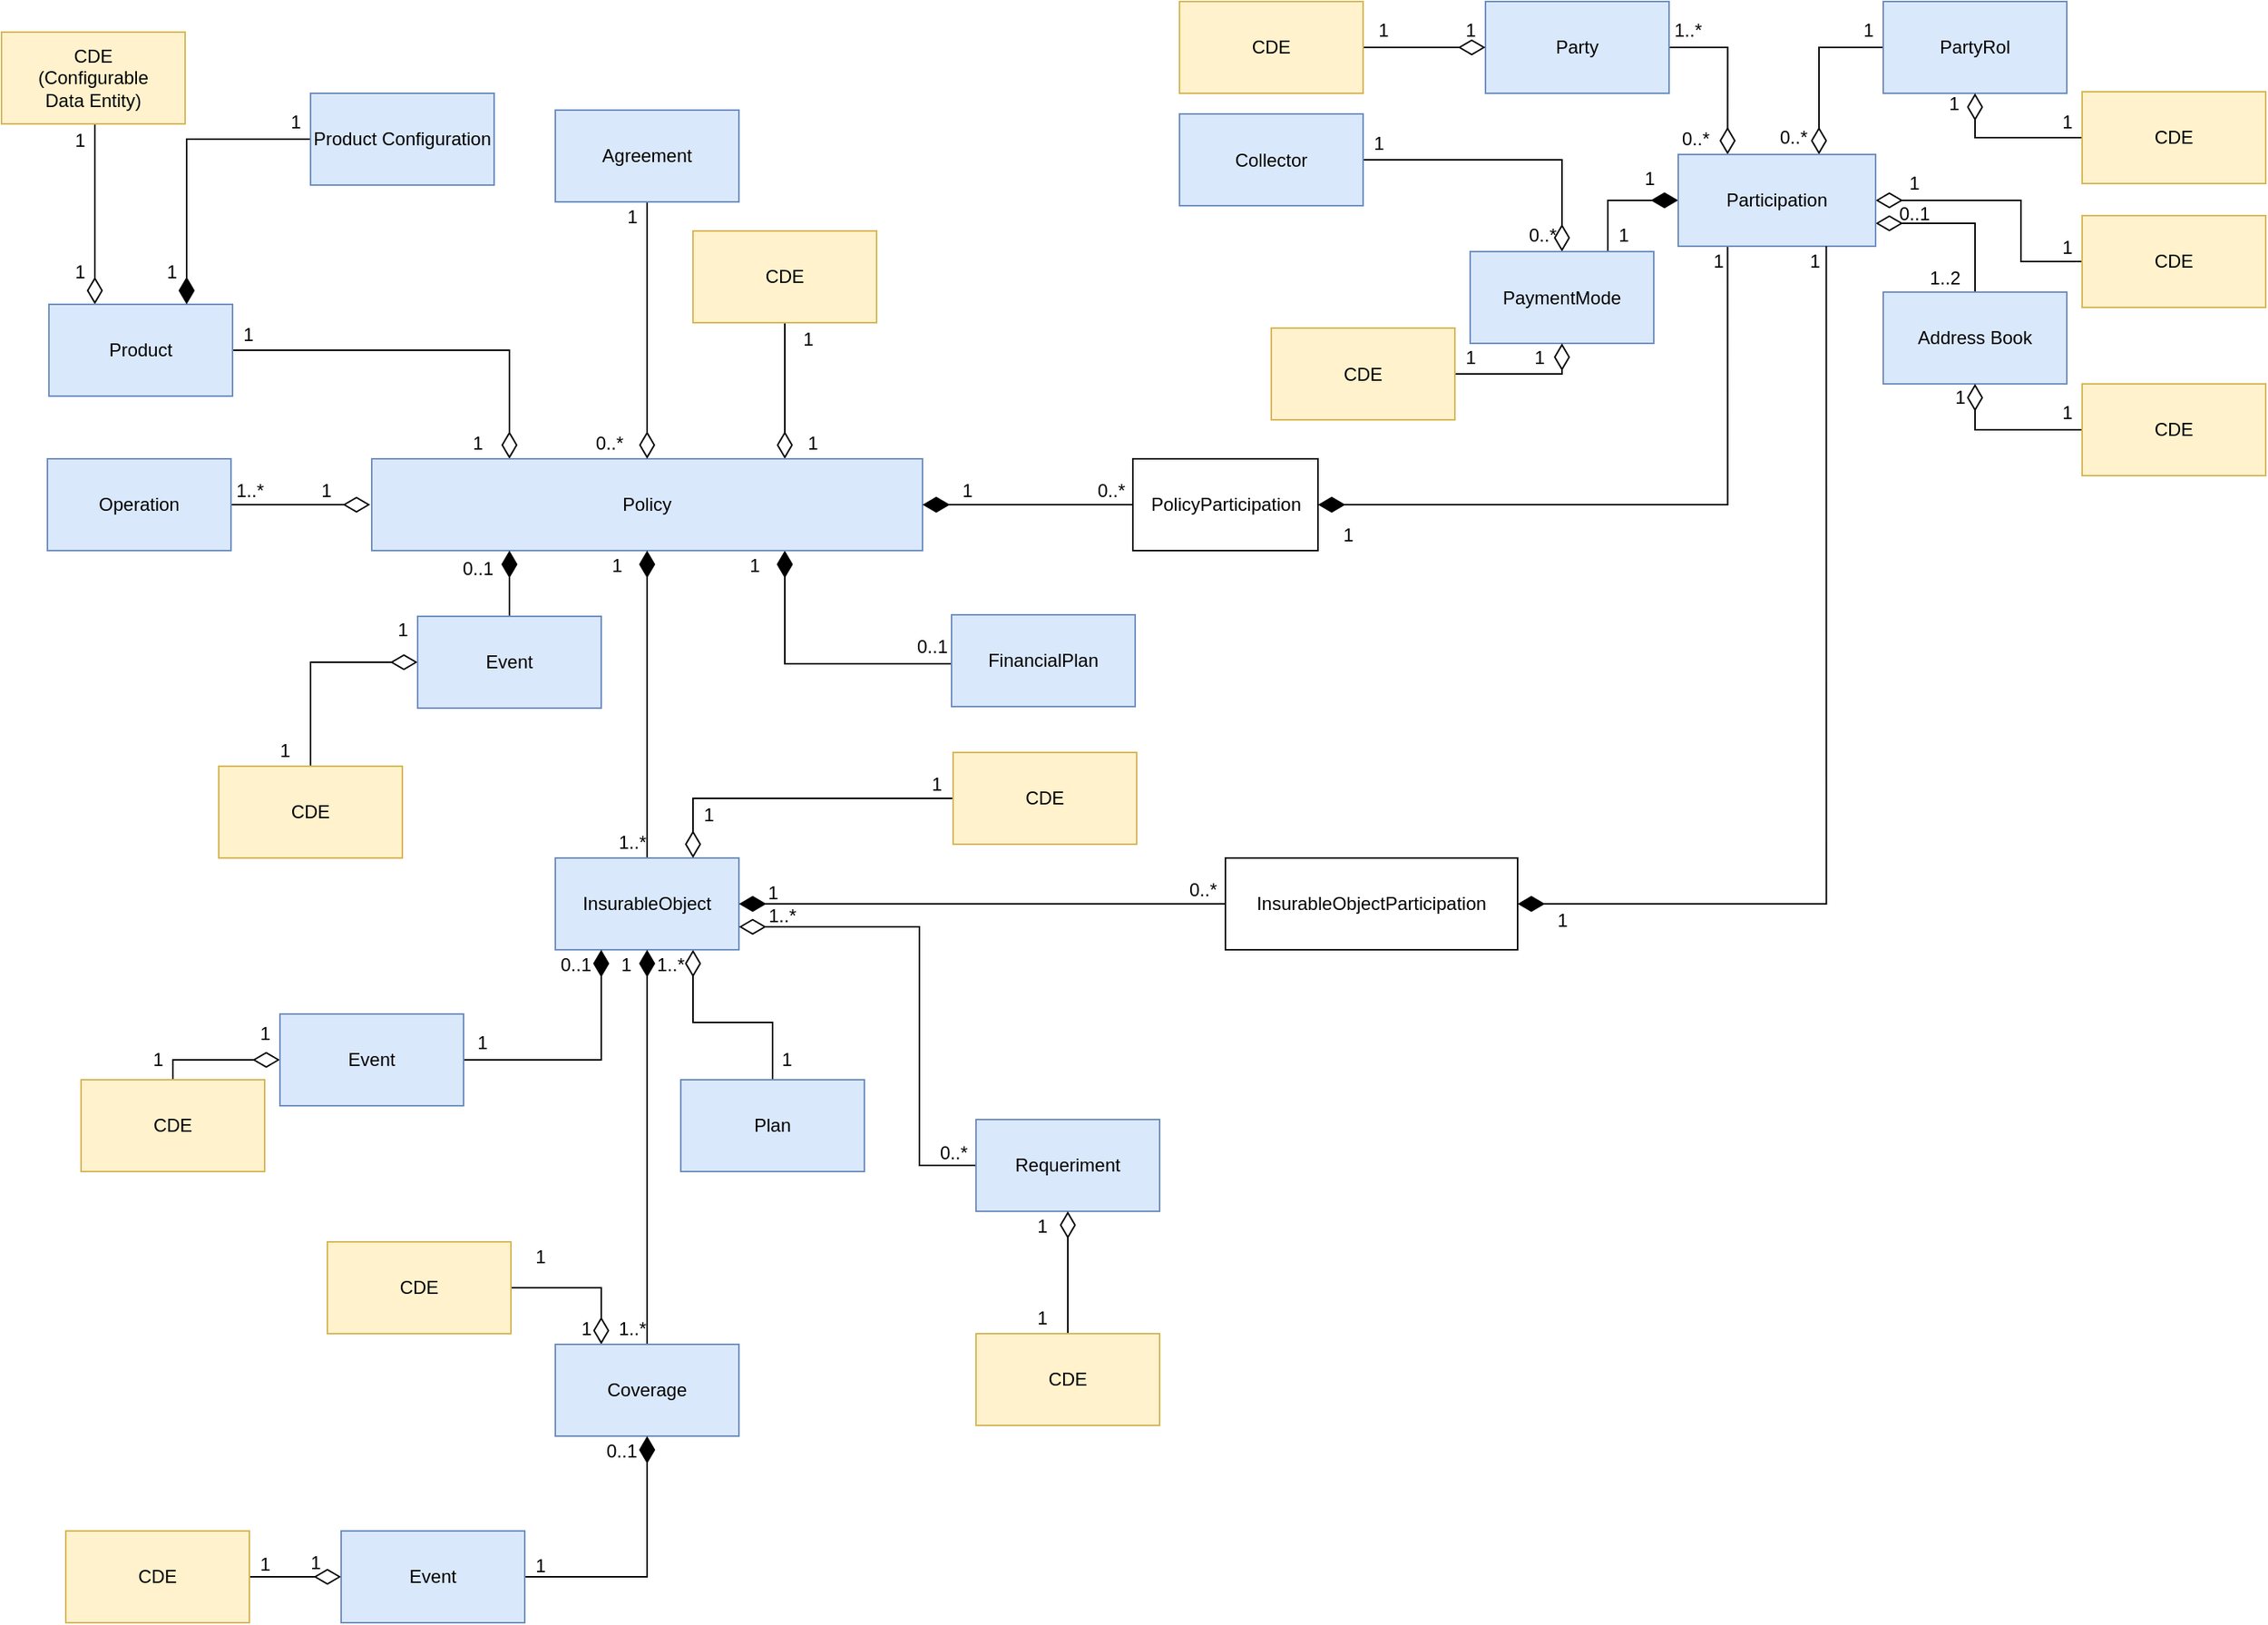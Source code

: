 <mxfile version="22.1.17" type="device" pages="5">
  <diagram id="0cv8EAnAlyXPcqW5hFCA" name="Page-1">
    <mxGraphModel dx="1806" dy="838" grid="1" gridSize="10" guides="1" tooltips="1" connect="1" arrows="1" fold="1" page="1" pageScale="1" pageWidth="1654" pageHeight="1169" math="0" shadow="0">
      <root>
        <mxCell id="0" />
        <mxCell id="1" parent="0" />
        <mxCell id="Uh3EYoIDJxqExJo5KB3Q-42" style="edgeStyle=orthogonalEdgeStyle;rounded=0;orthogonalLoop=1;jettySize=auto;html=1;entryX=0;entryY=0.5;entryDx=0;entryDy=0;endArrow=diamondThin;endFill=0;startSize=15;endSize=15;exitX=0.5;exitY=0;exitDx=0;exitDy=0;" parent="1" source="zRkCe7xuiFq9xMNUNCL5-33" target="zRkCe7xuiFq9xMNUNCL5-32" edge="1">
          <mxGeometry relative="1" as="geometry">
            <Array as="points">
              <mxPoint x="242" y="452" />
            </Array>
          </mxGeometry>
        </mxCell>
        <mxCell id="zRkCe7xuiFq9xMNUNCL5-33" value="CDE" style="rounded=0;whiteSpace=wrap;html=1;verticalAlign=middle;fillColor=#fff2cc;strokeColor=#d6b656;" parent="1" vertex="1">
          <mxGeometry x="182" y="520" width="120" height="60" as="geometry" />
        </mxCell>
        <mxCell id="Uh3EYoIDJxqExJo5KB3Q-45" style="edgeStyle=orthogonalEdgeStyle;rounded=0;orthogonalLoop=1;jettySize=auto;html=1;endArrow=diamondThin;endFill=0;startSize=15;endSize=15;" parent="1" source="zRkCe7xuiFq9xMNUNCL5-39" target="zRkCe7xuiFq9xMNUNCL5-38" edge="1">
          <mxGeometry relative="1" as="geometry" />
        </mxCell>
        <mxCell id="zRkCe7xuiFq9xMNUNCL5-39" value="CDE" style="rounded=0;whiteSpace=wrap;html=1;verticalAlign=middle;fillColor=#fff2cc;strokeColor=#d6b656;" parent="1" vertex="1">
          <mxGeometry x="82" y="1020" width="120" height="60" as="geometry" />
        </mxCell>
        <mxCell id="Uh3EYoIDJxqExJo5KB3Q-14" style="edgeStyle=orthogonalEdgeStyle;rounded=0;orthogonalLoop=1;jettySize=auto;html=1;entryX=0.75;entryY=1;entryDx=0;entryDy=0;endArrow=diamondThin;endFill=0;startSize=15;endSize=15;" parent="1" source="zRkCe7xuiFq9xMNUNCL5-1" target="zRkCe7xuiFq9xMNUNCL5-30" edge="1">
          <mxGeometry relative="1" as="geometry" />
        </mxCell>
        <mxCell id="zRkCe7xuiFq9xMNUNCL5-1" value="Plan" style="rounded=0;whiteSpace=wrap;html=1;fillColor=#dae8fc;strokeColor=#6c8ebf;" parent="1" vertex="1">
          <mxGeometry x="484" y="725" width="120" height="60" as="geometry" />
        </mxCell>
        <mxCell id="Uh3EYoIDJxqExJo5KB3Q-21" style="edgeStyle=orthogonalEdgeStyle;rounded=0;orthogonalLoop=1;jettySize=auto;html=1;entryX=0.5;entryY=0;entryDx=0;entryDy=0;endArrow=diamondThin;endFill=0;startSize=15;endSize=15;" parent="1" source="zRkCe7xuiFq9xMNUNCL5-3" target="zRkCe7xuiFq9xMNUNCL5-44" edge="1">
          <mxGeometry relative="1" as="geometry" />
        </mxCell>
        <mxCell id="zRkCe7xuiFq9xMNUNCL5-3" value="Collector" style="rounded=0;whiteSpace=wrap;html=1;fillColor=#dae8fc;strokeColor=#6c8ebf;" parent="1" vertex="1">
          <mxGeometry x="810" y="93.5" width="120" height="60" as="geometry" />
        </mxCell>
        <mxCell id="Uh3EYoIDJxqExJo5KB3Q-40" style="edgeStyle=orthogonalEdgeStyle;rounded=0;orthogonalLoop=1;jettySize=auto;html=1;entryX=0.25;entryY=0;entryDx=0;entryDy=0;endArrow=diamondThin;endFill=0;startSize=15;endSize=15;exitX=0.5;exitY=1;exitDx=0;exitDy=0;" parent="1" source="zRkCe7xuiFq9xMNUNCL5-4" target="zRkCe7xuiFq9xMNUNCL5-5" edge="1">
          <mxGeometry relative="1" as="geometry">
            <Array as="points">
              <mxPoint x="101" y="100" />
            </Array>
          </mxGeometry>
        </mxCell>
        <mxCell id="zRkCe7xuiFq9xMNUNCL5-4" value="CDE&lt;br&gt;(Configurable&lt;br&gt;Data Entity)" style="rounded=0;whiteSpace=wrap;html=1;verticalAlign=middle;fillColor=#fff2cc;strokeColor=#d6b656;" parent="1" vertex="1">
          <mxGeometry x="40" y="40" width="120" height="60" as="geometry" />
        </mxCell>
        <mxCell id="BEIevK5eTRCsn4OwJl81-17" style="edgeStyle=orthogonalEdgeStyle;rounded=0;orthogonalLoop=1;jettySize=auto;html=1;entryX=0.25;entryY=0;entryDx=0;entryDy=0;endArrow=diamondThin;endFill=0;startSize=15;endSize=15;" parent="1" source="zRkCe7xuiFq9xMNUNCL5-5" target="zRkCe7xuiFq9xMNUNCL5-28" edge="1">
          <mxGeometry relative="1" as="geometry">
            <mxPoint x="231" y="307" as="targetPoint" />
          </mxGeometry>
        </mxCell>
        <mxCell id="zRkCe7xuiFq9xMNUNCL5-5" value="Product" style="rounded=0;whiteSpace=wrap;html=1;fillColor=#dae8fc;strokeColor=#6c8ebf;" parent="1" vertex="1">
          <mxGeometry x="71" y="218" width="120" height="60" as="geometry" />
        </mxCell>
        <mxCell id="Uh3EYoIDJxqExJo5KB3Q-8" style="edgeStyle=orthogonalEdgeStyle;rounded=0;orthogonalLoop=1;jettySize=auto;html=1;entryX=0.75;entryY=1;entryDx=0;entryDy=0;endArrow=diamondThin;endFill=1;startSize=15;endSize=15;exitX=0;exitY=0.25;exitDx=0;exitDy=0;" parent="1" source="zRkCe7xuiFq9xMNUNCL5-20" target="zRkCe7xuiFq9xMNUNCL5-28" edge="1">
          <mxGeometry relative="1" as="geometry">
            <Array as="points">
              <mxPoint x="552" y="453" />
            </Array>
          </mxGeometry>
        </mxCell>
        <mxCell id="zRkCe7xuiFq9xMNUNCL5-20" value="FinancialPlan" style="rounded=0;whiteSpace=wrap;html=1;fillColor=#dae8fc;strokeColor=#6c8ebf;" parent="1" vertex="1">
          <mxGeometry x="661" y="421" width="120" height="60" as="geometry" />
        </mxCell>
        <mxCell id="Uh3EYoIDJxqExJo5KB3Q-37" style="edgeStyle=orthogonalEdgeStyle;rounded=0;orthogonalLoop=1;jettySize=auto;html=1;entryX=0.75;entryY=0;entryDx=0;entryDy=0;endArrow=diamondThin;endFill=0;startSize=15;endSize=15;exitX=0.5;exitY=1;exitDx=0;exitDy=0;" parent="1" source="zRkCe7xuiFq9xMNUNCL5-23" target="zRkCe7xuiFq9xMNUNCL5-28" edge="1">
          <mxGeometry relative="1" as="geometry">
            <Array as="points">
              <mxPoint x="552" y="241" />
            </Array>
          </mxGeometry>
        </mxCell>
        <mxCell id="zRkCe7xuiFq9xMNUNCL5-23" value="CDE" style="rounded=0;whiteSpace=wrap;html=1;verticalAlign=middle;fillColor=#fff2cc;strokeColor=#d6b656;" parent="1" vertex="1">
          <mxGeometry x="492" y="170" width="120" height="60" as="geometry" />
        </mxCell>
        <mxCell id="Uh3EYoIDJxqExJo5KB3Q-44" style="edgeStyle=orthogonalEdgeStyle;rounded=0;orthogonalLoop=1;jettySize=auto;html=1;endArrow=diamondThin;endFill=0;startSize=15;endSize=15;exitX=0.5;exitY=0;exitDx=0;exitDy=0;" parent="1" source="zRkCe7xuiFq9xMNUNCL5-25" target="zRkCe7xuiFq9xMNUNCL5-36" edge="1">
          <mxGeometry relative="1" as="geometry">
            <Array as="points">
              <mxPoint x="152" y="712" />
            </Array>
          </mxGeometry>
        </mxCell>
        <mxCell id="zRkCe7xuiFq9xMNUNCL5-25" value="CDE" style="rounded=0;whiteSpace=wrap;html=1;verticalAlign=middle;fillColor=#fff2cc;strokeColor=#d6b656;" parent="1" vertex="1">
          <mxGeometry x="92" y="725" width="120" height="60" as="geometry" />
        </mxCell>
        <mxCell id="Uh3EYoIDJxqExJo5KB3Q-38" style="edgeStyle=orthogonalEdgeStyle;rounded=0;orthogonalLoop=1;jettySize=auto;html=1;entryX=0.25;entryY=0;entryDx=0;entryDy=0;endArrow=diamondThin;endFill=0;startSize=15;endSize=15;exitX=1;exitY=0.5;exitDx=0;exitDy=0;" parent="1" source="zRkCe7xuiFq9xMNUNCL5-26" target="zRkCe7xuiFq9xMNUNCL5-31" edge="1">
          <mxGeometry relative="1" as="geometry">
            <Array as="points">
              <mxPoint x="432" y="861" />
            </Array>
          </mxGeometry>
        </mxCell>
        <mxCell id="zRkCe7xuiFq9xMNUNCL5-26" value="CDE" style="rounded=0;whiteSpace=wrap;html=1;verticalAlign=middle;fillColor=#fff2cc;strokeColor=#d6b656;" parent="1" vertex="1">
          <mxGeometry x="253" y="831" width="120" height="60" as="geometry" />
        </mxCell>
        <mxCell id="Uh3EYoIDJxqExJo5KB3Q-48" style="edgeStyle=orthogonalEdgeStyle;rounded=0;orthogonalLoop=1;jettySize=auto;html=1;entryX=1;entryY=0.5;entryDx=0;entryDy=0;endArrow=diamondThin;endFill=0;startSize=15;endSize=15;exitX=0;exitY=0.5;exitDx=0;exitDy=0;" parent="1" source="zRkCe7xuiFq9xMNUNCL5-27" target="zRkCe7xuiFq9xMNUNCL5-53" edge="1">
          <mxGeometry relative="1" as="geometry">
            <Array as="points">
              <mxPoint x="1360" y="190" />
              <mxPoint x="1360" y="150" />
            </Array>
            <mxPoint x="1590.75" y="209.0" as="targetPoint" />
          </mxGeometry>
        </mxCell>
        <mxCell id="zRkCe7xuiFq9xMNUNCL5-27" value="CDE" style="rounded=0;whiteSpace=wrap;html=1;verticalAlign=middle;fillColor=#fff2cc;strokeColor=#d6b656;" parent="1" vertex="1">
          <mxGeometry x="1400" y="160" width="120" height="60" as="geometry" />
        </mxCell>
        <mxCell id="zRkCe7xuiFq9xMNUNCL5-28" value="Policy" style="rounded=0;whiteSpace=wrap;html=1;verticalAlign=middle;fillColor=#dae8fc;strokeColor=#6c8ebf;" parent="1" vertex="1">
          <mxGeometry x="282" y="319" width="360" height="60" as="geometry" />
        </mxCell>
        <mxCell id="BEIevK5eTRCsn4OwJl81-5" style="edgeStyle=orthogonalEdgeStyle;rounded=0;orthogonalLoop=1;jettySize=auto;html=1;entryX=0.5;entryY=1;entryDx=0;entryDy=0;endArrow=diamondThin;endFill=1;endSize=15;startSize=15;" parent="1" source="zRkCe7xuiFq9xMNUNCL5-30" target="zRkCe7xuiFq9xMNUNCL5-28" edge="1">
          <mxGeometry relative="1" as="geometry">
            <mxPoint x="601" y="628" as="targetPoint" />
          </mxGeometry>
        </mxCell>
        <mxCell id="zRkCe7xuiFq9xMNUNCL5-30" value="InsurableObject" style="rounded=0;whiteSpace=wrap;html=1;verticalAlign=middle;fillColor=#dae8fc;strokeColor=#6c8ebf;" parent="1" vertex="1">
          <mxGeometry x="402" y="580" width="120" height="60" as="geometry" />
        </mxCell>
        <mxCell id="BEIevK5eTRCsn4OwJl81-7" style="edgeStyle=orthogonalEdgeStyle;rounded=0;orthogonalLoop=1;jettySize=auto;html=1;entryX=0.5;entryY=1;entryDx=0;entryDy=0;endArrow=diamondThin;endFill=1;startSize=15;endSize=15;" parent="1" source="zRkCe7xuiFq9xMNUNCL5-31" target="zRkCe7xuiFq9xMNUNCL5-30" edge="1">
          <mxGeometry relative="1" as="geometry" />
        </mxCell>
        <mxCell id="zRkCe7xuiFq9xMNUNCL5-31" value="Coverage" style="rounded=0;whiteSpace=wrap;html=1;verticalAlign=middle;fillColor=#dae8fc;strokeColor=#6c8ebf;" parent="1" vertex="1">
          <mxGeometry x="402" y="898" width="120" height="60" as="geometry" />
        </mxCell>
        <mxCell id="Uh3EYoIDJxqExJo5KB3Q-5" style="edgeStyle=orthogonalEdgeStyle;rounded=0;orthogonalLoop=1;jettySize=auto;html=1;entryX=0.25;entryY=1;entryDx=0;entryDy=0;endArrow=diamondThin;endFill=1;startSize=15;endSize=15;" parent="1" source="zRkCe7xuiFq9xMNUNCL5-32" target="zRkCe7xuiFq9xMNUNCL5-28" edge="1">
          <mxGeometry relative="1" as="geometry" />
        </mxCell>
        <mxCell id="zRkCe7xuiFq9xMNUNCL5-32" value="Event" style="rounded=0;whiteSpace=wrap;html=1;verticalAlign=middle;fillColor=#dae8fc;strokeColor=#6c8ebf;" parent="1" vertex="1">
          <mxGeometry x="312" y="422" width="120" height="60" as="geometry" />
        </mxCell>
        <mxCell id="Uh3EYoIDJxqExJo5KB3Q-16" style="edgeStyle=orthogonalEdgeStyle;rounded=0;orthogonalLoop=1;jettySize=auto;html=1;entryX=0.25;entryY=1;entryDx=0;entryDy=0;endArrow=diamondThin;endFill=1;startSize=15;endSize=15;" parent="1" source="zRkCe7xuiFq9xMNUNCL5-36" target="zRkCe7xuiFq9xMNUNCL5-30" edge="1">
          <mxGeometry relative="1" as="geometry" />
        </mxCell>
        <mxCell id="zRkCe7xuiFq9xMNUNCL5-36" value="Event" style="rounded=0;whiteSpace=wrap;html=1;verticalAlign=middle;fillColor=#dae8fc;strokeColor=#6c8ebf;" parent="1" vertex="1">
          <mxGeometry x="222" y="682" width="120" height="60" as="geometry" />
        </mxCell>
        <mxCell id="Uh3EYoIDJxqExJo5KB3Q-19" style="edgeStyle=orthogonalEdgeStyle;rounded=0;orthogonalLoop=1;jettySize=auto;html=1;endArrow=diamondThin;endFill=1;startSize=15;endSize=15;entryX=0.5;entryY=1;entryDx=0;entryDy=0;" parent="1" source="zRkCe7xuiFq9xMNUNCL5-38" target="zRkCe7xuiFq9xMNUNCL5-31" edge="1">
          <mxGeometry relative="1" as="geometry" />
        </mxCell>
        <mxCell id="zRkCe7xuiFq9xMNUNCL5-38" value="Event" style="rounded=0;whiteSpace=wrap;html=1;verticalAlign=middle;fillColor=#dae8fc;strokeColor=#6c8ebf;" parent="1" vertex="1">
          <mxGeometry x="262" y="1020" width="120" height="60" as="geometry" />
        </mxCell>
        <mxCell id="BEIevK5eTRCsn4OwJl81-28" style="edgeStyle=orthogonalEdgeStyle;rounded=0;orthogonalLoop=1;jettySize=auto;html=1;endArrow=diamondThin;endFill=0;startSize=15;endSize=15;exitX=0;exitY=0.5;exitDx=0;exitDy=0;" parent="1" source="zRkCe7xuiFq9xMNUNCL5-40" target="zRkCe7xuiFq9xMNUNCL5-53" edge="1">
          <mxGeometry relative="1" as="geometry">
            <Array as="points">
              <mxPoint x="1228" y="50" />
            </Array>
            <mxPoint x="1131" y="-71" as="targetPoint" />
          </mxGeometry>
        </mxCell>
        <mxCell id="zRkCe7xuiFq9xMNUNCL5-40" value="PartyRol" style="rounded=0;whiteSpace=wrap;html=1;verticalAlign=middle;fillColor=#dae8fc;strokeColor=#6c8ebf;" parent="1" vertex="1">
          <mxGeometry x="1270" y="20" width="120" height="60" as="geometry" />
        </mxCell>
        <mxCell id="BEIevK5eTRCsn4OwJl81-27" style="edgeStyle=orthogonalEdgeStyle;rounded=0;orthogonalLoop=1;jettySize=auto;html=1;endArrow=diamondThin;endFill=0;startSize=15;endSize=15;exitX=1;exitY=0.5;exitDx=0;exitDy=0;entryX=0.25;entryY=0;entryDx=0;entryDy=0;" parent="1" source="zRkCe7xuiFq9xMNUNCL5-41" target="zRkCe7xuiFq9xMNUNCL5-53" edge="1">
          <mxGeometry relative="1" as="geometry">
            <Array as="points" />
            <mxPoint x="1081" y="-41" as="targetPoint" />
          </mxGeometry>
        </mxCell>
        <mxCell id="zRkCe7xuiFq9xMNUNCL5-41" value="Party" style="rounded=0;whiteSpace=wrap;html=1;verticalAlign=middle;fillColor=#dae8fc;strokeColor=#6c8ebf;" parent="1" vertex="1">
          <mxGeometry x="1010" y="20" width="120" height="60" as="geometry" />
        </mxCell>
        <mxCell id="Uh3EYoIDJxqExJo5KB3Q-52" style="edgeStyle=orthogonalEdgeStyle;rounded=0;orthogonalLoop=1;jettySize=auto;html=1;entryX=0.5;entryY=1;entryDx=0;entryDy=0;endArrow=diamondThin;endFill=0;startSize=15;endSize=15;exitX=0;exitY=0.5;exitDx=0;exitDy=0;" parent="1" source="zRkCe7xuiFq9xMNUNCL5-42" target="zRkCe7xuiFq9xMNUNCL5-40" edge="1">
          <mxGeometry relative="1" as="geometry">
            <Array as="points">
              <mxPoint x="1330" y="109" />
            </Array>
          </mxGeometry>
        </mxCell>
        <mxCell id="zRkCe7xuiFq9xMNUNCL5-42" value="CDE" style="rounded=0;whiteSpace=wrap;html=1;verticalAlign=middle;fillColor=#fff2cc;strokeColor=#d6b656;" parent="1" vertex="1">
          <mxGeometry x="1400" y="79" width="120" height="60" as="geometry" />
        </mxCell>
        <mxCell id="Uh3EYoIDJxqExJo5KB3Q-54" style="edgeStyle=orthogonalEdgeStyle;rounded=0;orthogonalLoop=1;jettySize=auto;html=1;entryX=0;entryY=0.5;entryDx=0;entryDy=0;endArrow=diamondThin;endFill=0;startSize=15;endSize=15;exitX=1;exitY=0.5;exitDx=0;exitDy=0;" parent="1" source="zRkCe7xuiFq9xMNUNCL5-43" target="zRkCe7xuiFq9xMNUNCL5-41" edge="1">
          <mxGeometry relative="1" as="geometry">
            <Array as="points">
              <mxPoint x="940" y="50.5" />
              <mxPoint x="990" y="50.5" />
            </Array>
          </mxGeometry>
        </mxCell>
        <mxCell id="zRkCe7xuiFq9xMNUNCL5-43" value="CDE" style="rounded=0;whiteSpace=wrap;html=1;verticalAlign=middle;fillColor=#fff2cc;strokeColor=#d6b656;" parent="1" vertex="1">
          <mxGeometry x="810" y="20" width="120" height="60" as="geometry" />
        </mxCell>
        <mxCell id="BEIevK5eTRCsn4OwJl81-21" style="edgeStyle=orthogonalEdgeStyle;rounded=0;orthogonalLoop=1;jettySize=auto;html=1;endArrow=diamondThin;endFill=1;startSize=15;endSize=15;entryX=0;entryY=0.5;entryDx=0;entryDy=0;exitX=0.75;exitY=0;exitDx=0;exitDy=0;" parent="1" source="zRkCe7xuiFq9xMNUNCL5-44" target="zRkCe7xuiFq9xMNUNCL5-53" edge="1">
          <mxGeometry relative="1" as="geometry">
            <mxPoint x="1170" y="313" as="targetPoint" />
          </mxGeometry>
        </mxCell>
        <mxCell id="zRkCe7xuiFq9xMNUNCL5-44" value="PaymentMode" style="rounded=0;whiteSpace=wrap;html=1;verticalAlign=middle;fillColor=#dae8fc;strokeColor=#6c8ebf;" parent="1" vertex="1">
          <mxGeometry x="1000" y="183.5" width="120" height="60" as="geometry" />
        </mxCell>
        <mxCell id="Uh3EYoIDJxqExJo5KB3Q-47" style="edgeStyle=orthogonalEdgeStyle;rounded=0;orthogonalLoop=1;jettySize=auto;html=1;entryX=0.5;entryY=1;entryDx=0;entryDy=0;endArrow=diamondThin;endFill=0;startSize=15;endSize=15;exitX=1;exitY=0.5;exitDx=0;exitDy=0;" parent="1" source="zRkCe7xuiFq9xMNUNCL5-45" target="zRkCe7xuiFq9xMNUNCL5-44" edge="1">
          <mxGeometry relative="1" as="geometry">
            <Array as="points">
              <mxPoint x="1060" y="263.5" />
            </Array>
          </mxGeometry>
        </mxCell>
        <mxCell id="zRkCe7xuiFq9xMNUNCL5-45" value="CDE" style="rounded=0;whiteSpace=wrap;html=1;verticalAlign=middle;fillColor=#fff2cc;strokeColor=#d6b656;" parent="1" vertex="1">
          <mxGeometry x="870" y="233.5" width="120" height="60" as="geometry" />
        </mxCell>
        <mxCell id="Uh3EYoIDJxqExJo5KB3Q-34" style="edgeStyle=orthogonalEdgeStyle;rounded=0;orthogonalLoop=1;jettySize=auto;html=1;entryX=1;entryY=0.75;entryDx=0;entryDy=0;endArrow=diamondThin;endFill=0;startSize=15;endSize=15;" parent="1" source="zRkCe7xuiFq9xMNUNCL5-46" target="zRkCe7xuiFq9xMNUNCL5-30" edge="1">
          <mxGeometry relative="1" as="geometry">
            <Array as="points">
              <mxPoint x="640" y="781" />
              <mxPoint x="640" y="625" />
            </Array>
          </mxGeometry>
        </mxCell>
        <mxCell id="zRkCe7xuiFq9xMNUNCL5-46" value="Requeriment" style="rounded=0;whiteSpace=wrap;html=1;verticalAlign=middle;fillColor=#dae8fc;strokeColor=#6c8ebf;" parent="1" vertex="1">
          <mxGeometry x="677" y="751" width="120" height="60" as="geometry" />
        </mxCell>
        <mxCell id="BEIevK5eTRCsn4OwJl81-16" style="edgeStyle=orthogonalEdgeStyle;rounded=0;orthogonalLoop=1;jettySize=auto;html=1;endArrow=diamondThin;endFill=0;startSize=15;endSize=15;entryX=0.5;entryY=0;entryDx=0;entryDy=0;" parent="1" source="zRkCe7xuiFq9xMNUNCL5-49" target="zRkCe7xuiFq9xMNUNCL5-28" edge="1">
          <mxGeometry relative="1" as="geometry">
            <mxPoint x="131" y="320" as="targetPoint" />
          </mxGeometry>
        </mxCell>
        <mxCell id="zRkCe7xuiFq9xMNUNCL5-49" value="Agreement" style="rounded=0;whiteSpace=wrap;html=1;fillColor=#dae8fc;strokeColor=#6c8ebf;" parent="1" vertex="1">
          <mxGeometry x="402" y="91" width="120" height="60" as="geometry" />
        </mxCell>
        <mxCell id="Uh3EYoIDJxqExJo5KB3Q-46" style="edgeStyle=orthogonalEdgeStyle;rounded=0;orthogonalLoop=1;jettySize=auto;html=1;entryX=0.5;entryY=1;entryDx=0;entryDy=0;endArrow=diamondThin;endFill=0;startSize=15;endSize=15;exitX=0.5;exitY=0;exitDx=0;exitDy=0;" parent="1" source="zRkCe7xuiFq9xMNUNCL5-50" target="zRkCe7xuiFq9xMNUNCL5-46" edge="1">
          <mxGeometry relative="1" as="geometry">
            <Array as="points">
              <mxPoint x="737" y="870" />
              <mxPoint x="737" y="870" />
            </Array>
          </mxGeometry>
        </mxCell>
        <mxCell id="zRkCe7xuiFq9xMNUNCL5-50" value="CDE" style="rounded=0;whiteSpace=wrap;html=1;verticalAlign=middle;fillColor=#fff2cc;strokeColor=#d6b656;" parent="1" vertex="1">
          <mxGeometry x="677" y="891" width="120" height="60" as="geometry" />
        </mxCell>
        <mxCell id="BEIevK5eTRCsn4OwJl81-26" style="edgeStyle=orthogonalEdgeStyle;rounded=0;orthogonalLoop=1;jettySize=auto;html=1;endArrow=diamondThin;endFill=0;startSize=15;endSize=15;entryX=1;entryY=0.75;entryDx=0;entryDy=0;exitX=0.5;exitY=0;exitDx=0;exitDy=0;" parent="1" source="zRkCe7xuiFq9xMNUNCL5-51" target="zRkCe7xuiFq9xMNUNCL5-53" edge="1">
          <mxGeometry relative="1" as="geometry">
            <Array as="points">
              <mxPoint x="1330" y="165" />
            </Array>
          </mxGeometry>
        </mxCell>
        <mxCell id="zRkCe7xuiFq9xMNUNCL5-51" value="Address Book" style="rounded=0;whiteSpace=wrap;html=1;fillColor=#dae8fc;strokeColor=#6c8ebf;" parent="1" vertex="1">
          <mxGeometry x="1270" y="210" width="120" height="60" as="geometry" />
        </mxCell>
        <mxCell id="Uh3EYoIDJxqExJo5KB3Q-49" style="edgeStyle=orthogonalEdgeStyle;rounded=0;orthogonalLoop=1;jettySize=auto;html=1;entryX=0.5;entryY=1;entryDx=0;entryDy=0;endArrow=diamondThin;endFill=0;startSize=15;endSize=15;exitX=0;exitY=0.5;exitDx=0;exitDy=0;" parent="1" source="zRkCe7xuiFq9xMNUNCL5-52" target="zRkCe7xuiFq9xMNUNCL5-51" edge="1">
          <mxGeometry relative="1" as="geometry">
            <Array as="points">
              <mxPoint x="1330" y="300" />
            </Array>
          </mxGeometry>
        </mxCell>
        <mxCell id="zRkCe7xuiFq9xMNUNCL5-52" value="CDE" style="rounded=0;whiteSpace=wrap;html=1;verticalAlign=middle;fillColor=#fff2cc;strokeColor=#d6b656;" parent="1" vertex="1">
          <mxGeometry x="1400" y="270" width="120" height="60" as="geometry" />
        </mxCell>
        <mxCell id="BEIevK5eTRCsn4OwJl81-25" style="edgeStyle=orthogonalEdgeStyle;rounded=0;orthogonalLoop=1;jettySize=auto;html=1;endArrow=diamondThin;endFill=1;startSize=15;endSize=15;exitX=0.25;exitY=1;exitDx=0;exitDy=0;entryX=1;entryY=0.5;entryDx=0;entryDy=0;" parent="1" source="zRkCe7xuiFq9xMNUNCL5-53" target="BEIevK5eTRCsn4OwJl81-1" edge="1">
          <mxGeometry relative="1" as="geometry">
            <mxPoint x="1258" y="218.5" as="sourcePoint" />
            <mxPoint x="1257.73" y="384.5" as="targetPoint" />
            <Array as="points">
              <mxPoint x="1168" y="349" />
            </Array>
          </mxGeometry>
        </mxCell>
        <mxCell id="zRkCe7xuiFq9xMNUNCL5-53" value="Participation" style="rounded=0;whiteSpace=wrap;html=1;fillColor=#dae8fc;strokeColor=#6c8ebf;" parent="1" vertex="1">
          <mxGeometry x="1136" y="120" width="129" height="60" as="geometry" />
        </mxCell>
        <mxCell id="Uh3EYoIDJxqExJo5KB3Q-39" style="edgeStyle=orthogonalEdgeStyle;rounded=0;orthogonalLoop=1;jettySize=auto;html=1;entryX=0.75;entryY=0;entryDx=0;entryDy=0;endArrow=diamondThin;endFill=1;startSize=15;endSize=15;exitX=0;exitY=0.5;exitDx=0;exitDy=0;" parent="1" source="zRkCe7xuiFq9xMNUNCL5-54" target="zRkCe7xuiFq9xMNUNCL5-5" edge="1">
          <mxGeometry relative="1" as="geometry">
            <Array as="points">
              <mxPoint x="161" y="110" />
            </Array>
          </mxGeometry>
        </mxCell>
        <mxCell id="zRkCe7xuiFq9xMNUNCL5-54" value="Product Configuration" style="rounded=0;whiteSpace=wrap;html=1;fillColor=#dae8fc;strokeColor=#6c8ebf;" parent="1" vertex="1">
          <mxGeometry x="242" y="80" width="120" height="60" as="geometry" />
        </mxCell>
        <mxCell id="Uh3EYoIDJxqExJo5KB3Q-11" style="edgeStyle=orthogonalEdgeStyle;rounded=0;orthogonalLoop=1;jettySize=auto;html=1;endArrow=diamondThin;endFill=1;startSize=15;endSize=15;entryX=1;entryY=0.5;entryDx=0;entryDy=0;" parent="1" source="BEIevK5eTRCsn4OwJl81-1" target="zRkCe7xuiFq9xMNUNCL5-28" edge="1">
          <mxGeometry relative="1" as="geometry">
            <mxPoint x="730" y="341" as="targetPoint" />
          </mxGeometry>
        </mxCell>
        <mxCell id="BEIevK5eTRCsn4OwJl81-1" value="PolicyParticipation" style="rounded=0;whiteSpace=wrap;html=1;" parent="1" vertex="1">
          <mxGeometry x="779.5" y="319" width="121" height="60" as="geometry" />
        </mxCell>
        <mxCell id="Uh3EYoIDJxqExJo5KB3Q-13" style="edgeStyle=orthogonalEdgeStyle;rounded=0;orthogonalLoop=1;jettySize=auto;html=1;endArrow=diamondThin;endFill=1;startSize=15;endSize=15;entryX=1;entryY=0.5;entryDx=0;entryDy=0;" parent="1" source="BEIevK5eTRCsn4OwJl81-31" target="zRkCe7xuiFq9xMNUNCL5-30" edge="1">
          <mxGeometry relative="1" as="geometry" />
        </mxCell>
        <mxCell id="BEIevK5eTRCsn4OwJl81-31" value="InsurableObjectParticipation" style="rounded=0;whiteSpace=wrap;html=1;" parent="1" vertex="1">
          <mxGeometry x="840" y="580" width="191" height="60" as="geometry" />
        </mxCell>
        <mxCell id="Uh3EYoIDJxqExJo5KB3Q-36" style="edgeStyle=orthogonalEdgeStyle;rounded=0;orthogonalLoop=1;jettySize=auto;html=1;endArrow=diamondThin;endFill=0;startSize=15;endSize=15;exitX=0;exitY=0.5;exitDx=0;exitDy=0;entryX=0.75;entryY=0;entryDx=0;entryDy=0;" parent="1" source="BEIevK5eTRCsn4OwJl81-33" target="zRkCe7xuiFq9xMNUNCL5-30" edge="1">
          <mxGeometry relative="1" as="geometry">
            <Array as="points">
              <mxPoint x="492" y="541" />
            </Array>
            <mxPoint x="950" y="542" as="targetPoint" />
          </mxGeometry>
        </mxCell>
        <mxCell id="BEIevK5eTRCsn4OwJl81-33" value="CDE" style="rounded=0;whiteSpace=wrap;html=1;verticalAlign=middle;fillColor=#fff2cc;strokeColor=#d6b656;" parent="1" vertex="1">
          <mxGeometry x="662" y="511" width="120" height="60" as="geometry" />
        </mxCell>
        <mxCell id="Uh3EYoIDJxqExJo5KB3Q-27" style="edgeStyle=orthogonalEdgeStyle;rounded=0;orthogonalLoop=1;jettySize=auto;html=1;entryX=0;entryY=0.5;entryDx=0;entryDy=0;endArrow=diamondThin;endFill=0;startSize=15;endSize=15;" parent="1" edge="1">
          <mxGeometry relative="1" as="geometry">
            <Array as="points" />
            <mxPoint x="168" y="349" as="sourcePoint" />
            <mxPoint x="281" y="349" as="targetPoint" />
          </mxGeometry>
        </mxCell>
        <mxCell id="Uh3EYoIDJxqExJo5KB3Q-58" value="1" style="text;html=1;align=center;verticalAlign=middle;resizable=0;points=[];autosize=1;strokeColor=none;fillColor=none;" parent="1" vertex="1">
          <mxGeometry x="222" y="89" width="20" height="20" as="geometry" />
        </mxCell>
        <mxCell id="Uh3EYoIDJxqExJo5KB3Q-59" value="1" style="text;html=1;align=center;verticalAlign=middle;resizable=0;points=[];autosize=1;strokeColor=none;fillColor=none;" parent="1" vertex="1">
          <mxGeometry x="141" y="187" width="20" height="20" as="geometry" />
        </mxCell>
        <mxCell id="Uh3EYoIDJxqExJo5KB3Q-60" value="1" style="text;html=1;align=center;verticalAlign=middle;resizable=0;points=[];autosize=1;strokeColor=none;fillColor=none;" parent="1" vertex="1">
          <mxGeometry x="81" y="187" width="20" height="20" as="geometry" />
        </mxCell>
        <mxCell id="Uh3EYoIDJxqExJo5KB3Q-61" value="1" style="text;html=1;align=center;verticalAlign=middle;resizable=0;points=[];autosize=1;strokeColor=none;fillColor=none;" parent="1" vertex="1">
          <mxGeometry x="81" y="101" width="20" height="20" as="geometry" />
        </mxCell>
        <mxCell id="Uh3EYoIDJxqExJo5KB3Q-63" value="1" style="text;html=1;align=center;verticalAlign=middle;resizable=0;points=[];autosize=1;strokeColor=none;fillColor=none;" parent="1" vertex="1">
          <mxGeometry x="442" y="151" width="20" height="20" as="geometry" />
        </mxCell>
        <mxCell id="Uh3EYoIDJxqExJo5KB3Q-64" value="0..*" style="text;html=1;align=center;verticalAlign=middle;resizable=0;points=[];autosize=1;strokeColor=none;fillColor=none;" parent="1" vertex="1">
          <mxGeometry x="422" y="299" width="30" height="20" as="geometry" />
        </mxCell>
        <mxCell id="Uh3EYoIDJxqExJo5KB3Q-65" value="1" style="text;html=1;align=center;verticalAlign=middle;resizable=0;points=[];autosize=1;strokeColor=none;fillColor=none;" parent="1" vertex="1">
          <mxGeometry x="191" y="228" width="20" height="20" as="geometry" />
        </mxCell>
        <mxCell id="Uh3EYoIDJxqExJo5KB3Q-66" value="1" style="text;html=1;align=center;verticalAlign=middle;resizable=0;points=[];autosize=1;strokeColor=none;fillColor=none;" parent="1" vertex="1">
          <mxGeometry x="341" y="299" width="20" height="20" as="geometry" />
        </mxCell>
        <mxCell id="Uh3EYoIDJxqExJo5KB3Q-67" value="1" style="text;html=1;align=center;verticalAlign=middle;resizable=0;points=[];autosize=1;strokeColor=none;fillColor=none;" parent="1" vertex="1">
          <mxGeometry x="557" y="231" width="20" height="20" as="geometry" />
        </mxCell>
        <mxCell id="Uh3EYoIDJxqExJo5KB3Q-68" value="1" style="text;html=1;align=center;verticalAlign=middle;resizable=0;points=[];autosize=1;strokeColor=none;fillColor=none;" parent="1" vertex="1">
          <mxGeometry x="560" y="299" width="20" height="20" as="geometry" />
        </mxCell>
        <mxCell id="Uh3EYoIDJxqExJo5KB3Q-73" value="0..1" style="text;html=1;align=center;verticalAlign=middle;resizable=0;points=[];autosize=1;strokeColor=none;fillColor=none;" parent="1" vertex="1">
          <mxGeometry x="628" y="432" width="40" height="20" as="geometry" />
        </mxCell>
        <mxCell id="Uh3EYoIDJxqExJo5KB3Q-74" value="1" style="text;html=1;align=center;verticalAlign=middle;resizable=0;points=[];autosize=1;strokeColor=none;fillColor=none;" parent="1" vertex="1">
          <mxGeometry x="522" y="379" width="20" height="20" as="geometry" />
        </mxCell>
        <mxCell id="Uh3EYoIDJxqExJo5KB3Q-79" value="1" style="text;html=1;align=center;verticalAlign=middle;resizable=0;points=[];autosize=1;strokeColor=none;fillColor=none;" parent="1" vertex="1">
          <mxGeometry x="292" y="421" width="20" height="20" as="geometry" />
        </mxCell>
        <mxCell id="Uh3EYoIDJxqExJo5KB3Q-80" value="1" style="text;html=1;align=center;verticalAlign=middle;resizable=0;points=[];autosize=1;strokeColor=none;fillColor=none;" parent="1" vertex="1">
          <mxGeometry x="215" y="500" width="20" height="20" as="geometry" />
        </mxCell>
        <mxCell id="Uh3EYoIDJxqExJo5KB3Q-82" value="1..*" style="text;html=1;align=center;verticalAlign=middle;resizable=0;points=[];autosize=1;strokeColor=none;fillColor=none;" parent="1" vertex="1">
          <mxGeometry x="437" y="560" width="30" height="20" as="geometry" />
        </mxCell>
        <mxCell id="Uh3EYoIDJxqExJo5KB3Q-83" value="1..*" style="text;html=1;align=center;verticalAlign=middle;resizable=0;points=[];autosize=1;strokeColor=none;fillColor=none;" parent="1" vertex="1">
          <mxGeometry x="437" y="878" width="30" height="20" as="geometry" />
        </mxCell>
        <mxCell id="Uh3EYoIDJxqExJo5KB3Q-100" value="1" style="text;html=1;align=center;verticalAlign=middle;resizable=0;points=[];autosize=1;strokeColor=none;fillColor=none;" parent="1" vertex="1">
          <mxGeometry x="412" y="878" width="20" height="20" as="geometry" />
        </mxCell>
        <mxCell id="Uh3EYoIDJxqExJo5KB3Q-101" value="1" style="text;html=1;align=center;verticalAlign=middle;resizable=0;points=[];autosize=1;strokeColor=none;fillColor=none;" parent="1" vertex="1">
          <mxGeometry x="492" y="542" width="20" height="20" as="geometry" />
        </mxCell>
        <mxCell id="Uh3EYoIDJxqExJo5KB3Q-102" value="1" style="text;html=1;align=center;verticalAlign=middle;resizable=0;points=[];autosize=1;strokeColor=none;fillColor=none;" parent="1" vertex="1">
          <mxGeometry x="641" y="522" width="20" height="20" as="geometry" />
        </mxCell>
        <mxCell id="Uh3EYoIDJxqExJo5KB3Q-103" value="1" style="text;html=1;align=center;verticalAlign=middle;resizable=0;points=[];autosize=1;strokeColor=none;fillColor=none;" parent="1" vertex="1">
          <mxGeometry x="382" y="831" width="20" height="20" as="geometry" />
        </mxCell>
        <mxCell id="Uh3EYoIDJxqExJo5KB3Q-106" value="1" style="text;html=1;align=center;verticalAlign=middle;resizable=0;points=[];autosize=1;strokeColor=none;fillColor=none;" parent="1" vertex="1">
          <mxGeometry x="202" y="685" width="20" height="20" as="geometry" />
        </mxCell>
        <mxCell id="Uh3EYoIDJxqExJo5KB3Q-107" value="1" style="text;html=1;align=center;verticalAlign=middle;resizable=0;points=[];autosize=1;strokeColor=none;fillColor=none;" parent="1" vertex="1">
          <mxGeometry x="132" y="702" width="20" height="20" as="geometry" />
        </mxCell>
        <mxCell id="Uh3EYoIDJxqExJo5KB3Q-108" value="1" style="text;html=1;align=center;verticalAlign=middle;resizable=0;points=[];autosize=1;strokeColor=none;fillColor=none;" parent="1" vertex="1">
          <mxGeometry x="235" y="1031" width="20" height="20" as="geometry" />
        </mxCell>
        <mxCell id="Uh3EYoIDJxqExJo5KB3Q-109" value="1" style="text;html=1;align=center;verticalAlign=middle;resizable=0;points=[];autosize=1;strokeColor=none;fillColor=none;" parent="1" vertex="1">
          <mxGeometry x="202" y="1032" width="20" height="20" as="geometry" />
        </mxCell>
        <mxCell id="Uh3EYoIDJxqExJo5KB3Q-111" value="1" style="text;html=1;align=center;verticalAlign=middle;resizable=0;points=[];autosize=1;strokeColor=none;fillColor=none;" parent="1" vertex="1">
          <mxGeometry x="344" y="691" width="20" height="20" as="geometry" />
        </mxCell>
        <mxCell id="Uh3EYoIDJxqExJo5KB3Q-112" value="1" style="text;html=1;align=center;verticalAlign=middle;resizable=0;points=[];autosize=1;strokeColor=none;fillColor=none;" parent="1" vertex="1">
          <mxGeometry x="382" y="1033" width="20" height="20" as="geometry" />
        </mxCell>
        <mxCell id="Uh3EYoIDJxqExJo5KB3Q-115" value="0..1" style="text;html=1;align=center;verticalAlign=middle;resizable=0;points=[];autosize=1;strokeColor=none;fillColor=none;" parent="1" vertex="1">
          <mxGeometry x="395" y="640" width="40" height="20" as="geometry" />
        </mxCell>
        <mxCell id="Uh3EYoIDJxqExJo5KB3Q-116" value="0..1" style="text;html=1;align=center;verticalAlign=middle;resizable=0;points=[];autosize=1;strokeColor=none;fillColor=none;" parent="1" vertex="1">
          <mxGeometry x="425" y="958" width="40" height="20" as="geometry" />
        </mxCell>
        <mxCell id="Uh3EYoIDJxqExJo5KB3Q-117" value="1" style="text;html=1;align=center;verticalAlign=middle;resizable=0;points=[];autosize=1;strokeColor=none;fillColor=none;" parent="1" vertex="1">
          <mxGeometry x="438" y="640" width="20" height="20" as="geometry" />
        </mxCell>
        <mxCell id="Uh3EYoIDJxqExJo5KB3Q-118" value="1" style="text;html=1;align=center;verticalAlign=middle;resizable=0;points=[];autosize=1;strokeColor=none;fillColor=none;" parent="1" vertex="1">
          <mxGeometry x="432" y="379" width="20" height="20" as="geometry" />
        </mxCell>
        <mxCell id="Uh3EYoIDJxqExJo5KB3Q-119" value="0..*" style="text;html=1;align=center;verticalAlign=middle;resizable=0;points=[];autosize=1;strokeColor=none;fillColor=none;" parent="1" vertex="1">
          <mxGeometry x="647" y="763" width="30" height="20" as="geometry" />
        </mxCell>
        <mxCell id="Uh3EYoIDJxqExJo5KB3Q-121" value="1..*" style="text;html=1;align=center;verticalAlign=middle;resizable=0;points=[];autosize=1;strokeColor=none;fillColor=none;" parent="1" vertex="1">
          <mxGeometry x="462" y="640" width="30" height="20" as="geometry" />
        </mxCell>
        <mxCell id="Uh3EYoIDJxqExJo5KB3Q-122" value="1" style="text;html=1;align=center;verticalAlign=middle;resizable=0;points=[];autosize=1;strokeColor=none;fillColor=none;" parent="1" vertex="1">
          <mxGeometry x="543" y="702" width="20" height="20" as="geometry" />
        </mxCell>
        <mxCell id="Uh3EYoIDJxqExJo5KB3Q-123" value="1..*" style="text;html=1;align=center;verticalAlign=middle;resizable=0;points=[];autosize=1;strokeColor=none;fillColor=none;" parent="1" vertex="1">
          <mxGeometry x="535" y="608" width="30" height="20" as="geometry" />
        </mxCell>
        <mxCell id="Uh3EYoIDJxqExJo5KB3Q-125" value="1" style="text;html=1;align=center;verticalAlign=middle;resizable=0;points=[];autosize=1;strokeColor=none;fillColor=none;" parent="1" vertex="1">
          <mxGeometry x="534" y="593" width="20" height="20" as="geometry" />
        </mxCell>
        <mxCell id="Uh3EYoIDJxqExJo5KB3Q-126" value="0..*" style="text;html=1;align=center;verticalAlign=middle;resizable=0;points=[];autosize=1;strokeColor=none;fillColor=none;" parent="1" vertex="1">
          <mxGeometry x="810" y="591" width="30" height="20" as="geometry" />
        </mxCell>
        <mxCell id="Uh3EYoIDJxqExJo5KB3Q-128" value="0..*" style="text;html=1;align=center;verticalAlign=middle;resizable=0;points=[];autosize=1;strokeColor=none;fillColor=none;" parent="1" vertex="1">
          <mxGeometry x="749.5" y="330" width="30" height="20" as="geometry" />
        </mxCell>
        <mxCell id="Uh3EYoIDJxqExJo5KB3Q-129" value="1" style="text;html=1;align=center;verticalAlign=middle;resizable=0;points=[];autosize=1;strokeColor=none;fillColor=none;" parent="1" vertex="1">
          <mxGeometry x="661" y="330" width="20" height="20" as="geometry" />
        </mxCell>
        <mxCell id="Uh3EYoIDJxqExJo5KB3Q-130" value="1" style="text;html=1;align=center;verticalAlign=middle;resizable=0;points=[];autosize=1;strokeColor=none;fillColor=none;" parent="1" vertex="1">
          <mxGeometry x="242" y="330" width="20" height="20" as="geometry" />
        </mxCell>
        <mxCell id="Uh3EYoIDJxqExJo5KB3Q-135" value="1" style="text;html=1;align=center;verticalAlign=middle;resizable=0;points=[];autosize=1;strokeColor=none;fillColor=none;" parent="1" vertex="1">
          <mxGeometry x="710" y="871" width="20" height="20" as="geometry" />
        </mxCell>
        <mxCell id="Uh3EYoIDJxqExJo5KB3Q-137" value="1" style="text;html=1;align=center;verticalAlign=middle;resizable=0;points=[];autosize=1;strokeColor=none;fillColor=none;" parent="1" vertex="1">
          <mxGeometry x="710" y="811" width="20" height="20" as="geometry" />
        </mxCell>
        <mxCell id="Uh3EYoIDJxqExJo5KB3Q-141" value="1..*" style="text;html=1;align=center;verticalAlign=middle;resizable=0;points=[];autosize=1;strokeColor=none;fillColor=none;" parent="1" vertex="1">
          <mxGeometry x="182" y="325" width="40" height="30" as="geometry" />
        </mxCell>
        <mxCell id="Uh3EYoIDJxqExJo5KB3Q-145" value="1" style="text;html=1;align=center;verticalAlign=middle;resizable=0;points=[];autosize=1;strokeColor=none;fillColor=none;" parent="1" vertex="1">
          <mxGeometry x="1280" y="129" width="20" height="20" as="geometry" />
        </mxCell>
        <mxCell id="Uh3EYoIDJxqExJo5KB3Q-146" value="1" style="text;html=1;align=center;verticalAlign=middle;resizable=0;points=[];autosize=1;strokeColor=none;fillColor=none;" parent="1" vertex="1">
          <mxGeometry x="1380" y="171" width="20" height="20" as="geometry" />
        </mxCell>
        <mxCell id="Uh3EYoIDJxqExJo5KB3Q-152" value="0..*" style="text;html=1;align=center;verticalAlign=middle;resizable=0;points=[];autosize=1;strokeColor=none;fillColor=none;" parent="1" vertex="1">
          <mxGeometry x="1132" y="100" width="30" height="20" as="geometry" />
        </mxCell>
        <mxCell id="Uh3EYoIDJxqExJo5KB3Q-153" value="1..*" style="text;html=1;align=center;verticalAlign=middle;resizable=0;points=[];autosize=1;strokeColor=none;fillColor=none;" parent="1" vertex="1">
          <mxGeometry x="1127" y="29" width="30" height="20" as="geometry" />
        </mxCell>
        <mxCell id="Uh3EYoIDJxqExJo5KB3Q-154" value="1" style="text;html=1;align=center;verticalAlign=middle;resizable=0;points=[];autosize=1;strokeColor=none;fillColor=none;" parent="1" vertex="1">
          <mxGeometry x="1250" y="29" width="20" height="20" as="geometry" />
        </mxCell>
        <mxCell id="Uh3EYoIDJxqExJo5KB3Q-155" value="0..*" style="text;html=1;align=center;verticalAlign=middle;resizable=0;points=[];autosize=1;strokeColor=none;fillColor=none;" parent="1" vertex="1">
          <mxGeometry x="1196" y="99" width="30" height="20" as="geometry" />
        </mxCell>
        <mxCell id="Uh3EYoIDJxqExJo5KB3Q-156" value="1" style="text;html=1;align=center;verticalAlign=middle;resizable=0;points=[];autosize=1;strokeColor=none;fillColor=none;" parent="1" vertex="1">
          <mxGeometry x="1306" y="77" width="20" height="20" as="geometry" />
        </mxCell>
        <mxCell id="Uh3EYoIDJxqExJo5KB3Q-157" value="1" style="text;html=1;align=center;verticalAlign=middle;resizable=0;points=[];autosize=1;strokeColor=none;fillColor=none;" parent="1" vertex="1">
          <mxGeometry x="1380" y="89" width="20" height="20" as="geometry" />
        </mxCell>
        <mxCell id="Uh3EYoIDJxqExJo5KB3Q-158" value="1" style="text;html=1;align=center;verticalAlign=middle;resizable=0;points=[];autosize=1;strokeColor=none;fillColor=none;" parent="1" vertex="1">
          <mxGeometry x="1310" y="269" width="20" height="20" as="geometry" />
        </mxCell>
        <mxCell id="Uh3EYoIDJxqExJo5KB3Q-159" value="1" style="text;html=1;align=center;verticalAlign=middle;resizable=0;points=[];autosize=1;strokeColor=none;fillColor=none;" parent="1" vertex="1">
          <mxGeometry x="1380" y="279" width="20" height="20" as="geometry" />
        </mxCell>
        <mxCell id="Uh3EYoIDJxqExJo5KB3Q-160" value="1..2" style="text;html=1;align=center;verticalAlign=middle;resizable=0;points=[];autosize=1;strokeColor=none;fillColor=none;" parent="1" vertex="1">
          <mxGeometry x="1290" y="191" width="40" height="20" as="geometry" />
        </mxCell>
        <mxCell id="Uh3EYoIDJxqExJo5KB3Q-161" value="0..1" style="text;html=1;align=center;verticalAlign=middle;resizable=0;points=[];autosize=1;strokeColor=none;fillColor=none;" parent="1" vertex="1">
          <mxGeometry x="1270" y="149" width="40" height="20" as="geometry" />
        </mxCell>
        <mxCell id="Uh3EYoIDJxqExJo5KB3Q-163" value="1" style="text;html=1;align=center;verticalAlign=middle;resizable=0;points=[];autosize=1;strokeColor=none;fillColor=none;" parent="1" vertex="1">
          <mxGeometry x="1090" y="162.5" width="20" height="20" as="geometry" />
        </mxCell>
        <mxCell id="Uh3EYoIDJxqExJo5KB3Q-164" value="1" style="text;html=1;align=center;verticalAlign=middle;resizable=0;points=[];autosize=1;strokeColor=none;fillColor=none;" parent="1" vertex="1">
          <mxGeometry x="1035" y="242.5" width="20" height="20" as="geometry" />
        </mxCell>
        <mxCell id="Uh3EYoIDJxqExJo5KB3Q-165" value="1" style="text;html=1;align=center;verticalAlign=middle;resizable=0;points=[];autosize=1;strokeColor=none;fillColor=none;" parent="1" vertex="1">
          <mxGeometry x="990" y="242.5" width="20" height="20" as="geometry" />
        </mxCell>
        <mxCell id="Uh3EYoIDJxqExJo5KB3Q-166" value="1" style="text;html=1;align=center;verticalAlign=middle;resizable=0;points=[];autosize=1;strokeColor=none;fillColor=none;" parent="1" vertex="1">
          <mxGeometry x="990" y="29" width="20" height="20" as="geometry" />
        </mxCell>
        <mxCell id="Uh3EYoIDJxqExJo5KB3Q-167" value="1" style="text;html=1;align=center;verticalAlign=middle;resizable=0;points=[];autosize=1;strokeColor=none;fillColor=none;" parent="1" vertex="1">
          <mxGeometry x="933" y="29" width="20" height="20" as="geometry" />
        </mxCell>
        <mxCell id="Uh3EYoIDJxqExJo5KB3Q-168" value="1" style="text;html=1;align=center;verticalAlign=middle;resizable=0;points=[];autosize=1;strokeColor=none;fillColor=none;" parent="1" vertex="1">
          <mxGeometry x="1152" y="180" width="20" height="20" as="geometry" />
        </mxCell>
        <mxCell id="Uh3EYoIDJxqExJo5KB3Q-169" value="1" style="text;html=1;align=center;verticalAlign=middle;resizable=0;points=[];autosize=1;strokeColor=none;fillColor=none;" parent="1" vertex="1">
          <mxGeometry x="1107" y="125.5" width="20" height="20" as="geometry" />
        </mxCell>
        <mxCell id="Uh3EYoIDJxqExJo5KB3Q-170" value="0..*" style="text;html=1;align=center;verticalAlign=middle;resizable=0;points=[];autosize=1;strokeColor=none;fillColor=none;" parent="1" vertex="1">
          <mxGeometry x="1032" y="162.5" width="30" height="20" as="geometry" />
        </mxCell>
        <mxCell id="Uh3EYoIDJxqExJo5KB3Q-171" value="1" style="text;html=1;align=center;verticalAlign=middle;resizable=0;points=[];autosize=1;strokeColor=none;fillColor=none;" parent="1" vertex="1">
          <mxGeometry x="930" y="102.5" width="20" height="20" as="geometry" />
        </mxCell>
        <mxCell id="X1lpx6OlWuuj1t17hR-o-1" value="0..1" style="text;html=1;align=center;verticalAlign=middle;resizable=0;points=[];autosize=1;strokeColor=none;fillColor=none;" parent="1" vertex="1">
          <mxGeometry x="331" y="381" width="40" height="20" as="geometry" />
        </mxCell>
        <mxCell id="BEIevK5eTRCsn4OwJl81-37" value="Operation" style="rounded=0;whiteSpace=wrap;html=1;fillColor=#dae8fc;strokeColor=#6c8ebf;" parent="1" vertex="1">
          <mxGeometry x="70" y="319" width="120" height="60" as="geometry" />
        </mxCell>
        <mxCell id="MNavH0PL4GnTqmvp7ZRP-4" style="edgeStyle=orthogonalEdgeStyle;rounded=0;orthogonalLoop=1;jettySize=auto;html=1;endArrow=diamondThin;endFill=1;startSize=15;endSize=15;exitX=0.75;exitY=1;exitDx=0;exitDy=0;entryX=1;entryY=0.5;entryDx=0;entryDy=0;" parent="1" source="zRkCe7xuiFq9xMNUNCL5-53" target="BEIevK5eTRCsn4OwJl81-31" edge="1">
          <mxGeometry relative="1" as="geometry">
            <mxPoint x="1310.27" y="204.5" as="sourcePoint" />
            <mxPoint x="1310" y="370.5" as="targetPoint" />
            <Array as="points">
              <mxPoint x="1233" y="610" />
            </Array>
          </mxGeometry>
        </mxCell>
        <mxCell id="MNavH0PL4GnTqmvp7ZRP-5" value="1" style="text;html=1;align=center;verticalAlign=middle;resizable=0;points=[];autosize=1;strokeColor=none;fillColor=none;" parent="1" vertex="1">
          <mxGeometry x="1215" y="180" width="20" height="20" as="geometry" />
        </mxCell>
        <mxCell id="MNavH0PL4GnTqmvp7ZRP-6" value="1" style="text;html=1;align=center;verticalAlign=middle;resizable=0;points=[];autosize=1;strokeColor=none;fillColor=none;" parent="1" vertex="1">
          <mxGeometry x="910" y="359" width="20" height="20" as="geometry" />
        </mxCell>
        <mxCell id="MNavH0PL4GnTqmvp7ZRP-7" value="1" style="text;html=1;align=center;verticalAlign=middle;resizable=0;points=[];autosize=1;strokeColor=none;fillColor=none;" parent="1" vertex="1">
          <mxGeometry x="1050" y="611" width="20" height="20" as="geometry" />
        </mxCell>
      </root>
    </mxGraphModel>
  </diagram>
  <diagram id="rIq_TSWHphT1P8c-R_y9" name="Página-2">
    <mxGraphModel dx="1566" dy="838" grid="1" gridSize="10" guides="1" tooltips="1" connect="1" arrows="1" fold="1" page="1" pageScale="1" pageWidth="1654" pageHeight="1169" math="0" shadow="0">
      <root>
        <mxCell id="0" />
        <mxCell id="1" parent="0" />
        <mxCell id="6OZMku09eOAK-S4Yx5C3-5" style="edgeStyle=orthogonalEdgeStyle;rounded=0;orthogonalLoop=1;jettySize=auto;html=1;" parent="1" source="6OZMku09eOAK-S4Yx5C3-1" target="6OZMku09eOAK-S4Yx5C3-4" edge="1">
          <mxGeometry relative="1" as="geometry" />
        </mxCell>
        <mxCell id="6OZMku09eOAK-S4Yx5C3-9" style="edgeStyle=orthogonalEdgeStyle;rounded=0;orthogonalLoop=1;jettySize=auto;html=1;entryX=1;entryY=0.5;entryDx=0;entryDy=0;" parent="1" source="6OZMku09eOAK-S4Yx5C3-1" target="6OZMku09eOAK-S4Yx5C3-8" edge="1">
          <mxGeometry relative="1" as="geometry">
            <Array as="points">
              <mxPoint x="820" y="615" />
            </Array>
          </mxGeometry>
        </mxCell>
        <mxCell id="6OZMku09eOAK-S4Yx5C3-1" value="Participation" style="rounded=1;whiteSpace=wrap;html=1;" parent="1" vertex="1">
          <mxGeometry x="767" y="470" width="120" height="60" as="geometry" />
        </mxCell>
        <mxCell id="6OZMku09eOAK-S4Yx5C3-7" style="edgeStyle=orthogonalEdgeStyle;rounded=0;orthogonalLoop=1;jettySize=auto;html=1;" parent="1" source="6OZMku09eOAK-S4Yx5C3-2" target="6OZMku09eOAK-S4Yx5C3-4" edge="1">
          <mxGeometry relative="1" as="geometry" />
        </mxCell>
        <mxCell id="6OZMku09eOAK-S4Yx5C3-2" value="Policy" style="rounded=1;whiteSpace=wrap;html=1;" parent="1" vertex="1">
          <mxGeometry x="330" y="400" width="120" height="60" as="geometry" />
        </mxCell>
        <mxCell id="6OZMku09eOAK-S4Yx5C3-10" style="edgeStyle=orthogonalEdgeStyle;rounded=0;orthogonalLoop=1;jettySize=auto;html=1;" parent="1" source="6OZMku09eOAK-S4Yx5C3-3" target="6OZMku09eOAK-S4Yx5C3-8" edge="1">
          <mxGeometry relative="1" as="geometry" />
        </mxCell>
        <mxCell id="6OZMku09eOAK-S4Yx5C3-3" value="IO" style="rounded=1;whiteSpace=wrap;html=1;" parent="1" vertex="1">
          <mxGeometry x="390" y="600" width="120" height="60" as="geometry" />
        </mxCell>
        <mxCell id="6OZMku09eOAK-S4Yx5C3-4" value="PolicyParticipation" style="rounded=1;whiteSpace=wrap;html=1;" parent="1" vertex="1">
          <mxGeometry x="570" y="410" width="120" height="60" as="geometry" />
        </mxCell>
        <mxCell id="6OZMku09eOAK-S4Yx5C3-8" value="IOParticipation" style="rounded=1;whiteSpace=wrap;html=1;" parent="1" vertex="1">
          <mxGeometry x="620" y="585" width="120" height="60" as="geometry" />
        </mxCell>
        <mxCell id="gAynVp6VAk7EERJAswu3-1" value="Policy:&lt;br&gt;- id&lt;br&gt;- operationId&lt;br&gt;- operationIdCreated&lt;br&gt;- operationIdDeleted" style="rounded=0;whiteSpace=wrap;html=1;verticalAlign=top;fillColor=#dae8fc;strokeColor=#6c8ebf;align=left;" parent="1" vertex="1">
          <mxGeometry x="40" y="40" width="120" height="310" as="geometry" />
        </mxCell>
        <mxCell id="kIt_FR2G-4Bf0MguCuCF-1" value="PolVidaRiesgoHistorial&lt;br&gt;------------------------------------------------&lt;br&gt;id&lt;br&gt;operation&lt;br&gt;columnas" style="text;html=1;strokeColor=none;fillColor=none;align=left;verticalAlign=middle;whiteSpace=wrap;rounded=0;" parent="1" vertex="1">
          <mxGeometry x="180" y="50" width="540" height="100" as="geometry" />
        </mxCell>
      </root>
    </mxGraphModel>
  </diagram>
  <diagram id="S1WxLZgSTQ9Nc9xU2XmZ" name="Página-3">
    <mxGraphModel dx="1566" dy="838" grid="1" gridSize="10" guides="1" tooltips="1" connect="1" arrows="1" fold="1" page="1" pageScale="1" pageWidth="1654" pageHeight="1169" math="0" shadow="0">
      <root>
        <mxCell id="0" />
        <mxCell id="1" parent="0" />
        <mxCell id="hUvrMDd5HYVwu3WQ3PwY-1" value="" style="endArrow=classic;html=1;rounded=0;" parent="1" edge="1">
          <mxGeometry width="50" height="50" relative="1" as="geometry">
            <mxPoint x="40" y="280" as="sourcePoint" />
            <mxPoint x="1600" y="280" as="targetPoint" />
          </mxGeometry>
        </mxCell>
        <mxCell id="hUvrMDd5HYVwu3WQ3PwY-2" value="1" style="text;html=1;strokeColor=none;fillColor=none;align=center;verticalAlign=middle;whiteSpace=wrap;rounded=0;" parent="1" vertex="1">
          <mxGeometry x="80" y="240" width="60" height="30" as="geometry" />
        </mxCell>
        <mxCell id="hUvrMDd5HYVwu3WQ3PwY-3" value="2" style="text;html=1;strokeColor=none;fillColor=none;align=center;verticalAlign=middle;whiteSpace=wrap;rounded=0;" parent="1" vertex="1">
          <mxGeometry x="380" y="240" width="60" height="30" as="geometry" />
        </mxCell>
        <mxCell id="hUvrMDd5HYVwu3WQ3PwY-4" value="3" style="text;html=1;strokeColor=none;fillColor=none;align=center;verticalAlign=middle;whiteSpace=wrap;rounded=0;" parent="1" vertex="1">
          <mxGeometry x="710" y="240" width="60" height="30" as="geometry" />
        </mxCell>
        <mxCell id="hUvrMDd5HYVwu3WQ3PwY-5" value="4" style="text;html=1;strokeColor=none;fillColor=none;align=center;verticalAlign=middle;whiteSpace=wrap;rounded=0;" parent="1" vertex="1">
          <mxGeometry x="1110" y="240" width="60" height="30" as="geometry" />
        </mxCell>
        <mxCell id="hUvrMDd5HYVwu3WQ3PwY-6" value="5" style="text;html=1;strokeColor=none;fillColor=none;align=center;verticalAlign=middle;whiteSpace=wrap;rounded=0;" parent="1" vertex="1">
          <mxGeometry x="1480" y="240" width="60" height="30" as="geometry" />
        </mxCell>
        <mxCell id="RcIOnY__EfbuSyleCuCr-3" value="P" style="rounded=0;whiteSpace=wrap;html=1;fillColor=#dae8fc;strokeColor=#6c8ebf;" parent="1" vertex="1">
          <mxGeometry x="75" y="390" width="60" height="60" as="geometry" />
        </mxCell>
        <mxCell id="RcIOnY__EfbuSyleCuCr-4" value="C1" style="rounded=0;whiteSpace=wrap;html=1;fillColor=#dae8fc;strokeColor=#6c8ebf;" parent="1" vertex="1">
          <mxGeometry x="40" y="450" width="70" height="60" as="geometry" />
        </mxCell>
        <mxCell id="RcIOnY__EfbuSyleCuCr-5" value="C2" style="rounded=0;whiteSpace=wrap;html=1;fillColor=#dae8fc;strokeColor=#6c8ebf;" parent="1" vertex="1">
          <mxGeometry x="110" y="450" width="70" height="60" as="geometry" />
        </mxCell>
        <mxCell id="RcIOnY__EfbuSyleCuCr-6" value="C3" style="rounded=0;whiteSpace=wrap;html=1;fillColor=#dae8fc;strokeColor=#6c8ebf;" parent="1" vertex="1">
          <mxGeometry x="40" y="510" width="70" height="60" as="geometry" />
        </mxCell>
        <mxCell id="RcIOnY__EfbuSyleCuCr-7" value="P" style="rounded=0;whiteSpace=wrap;html=1;fillColor=#dae8fc;strokeColor=#6c8ebf;" parent="1" vertex="1">
          <mxGeometry x="375" y="390" width="60" height="60" as="geometry" />
        </mxCell>
        <mxCell id="RcIOnY__EfbuSyleCuCr-8" value="C1" style="rounded=0;whiteSpace=wrap;html=1;fillColor=#dae8fc;strokeColor=#6c8ebf;" parent="1" vertex="1">
          <mxGeometry x="340" y="450" width="70" height="60" as="geometry" />
        </mxCell>
        <mxCell id="RcIOnY__EfbuSyleCuCr-9" value="C2" style="rounded=0;whiteSpace=wrap;html=1;fillColor=#dae8fc;strokeColor=#6c8ebf;" parent="1" vertex="1">
          <mxGeometry x="410" y="450" width="70" height="60" as="geometry" />
        </mxCell>
        <mxCell id="RcIOnY__EfbuSyleCuCr-10" value="C3" style="rounded=0;whiteSpace=wrap;html=1;fillColor=#d5e8d4;strokeColor=#82b366;" parent="1" vertex="1">
          <mxGeometry x="340" y="510" width="70" height="60" as="geometry" />
        </mxCell>
        <mxCell id="RcIOnY__EfbuSyleCuCr-11" value="P" style="rounded=0;whiteSpace=wrap;html=1;fillColor=#dae8fc;strokeColor=#6c8ebf;" parent="1" vertex="1">
          <mxGeometry x="705" y="390" width="60" height="60" as="geometry" />
        </mxCell>
        <mxCell id="RcIOnY__EfbuSyleCuCr-12" value="C1" style="rounded=0;whiteSpace=wrap;html=1;fillColor=#dae8fc;strokeColor=#6c8ebf;" parent="1" vertex="1">
          <mxGeometry x="670" y="450" width="70" height="60" as="geometry" />
        </mxCell>
        <mxCell id="RcIOnY__EfbuSyleCuCr-14" value="C3" style="rounded=0;whiteSpace=wrap;html=1;fillColor=#d5e8d4;strokeColor=#82b366;" parent="1" vertex="1">
          <mxGeometry x="670" y="510" width="70" height="60" as="geometry" />
        </mxCell>
        <mxCell id="RcIOnY__EfbuSyleCuCr-15" value="P" style="rounded=0;whiteSpace=wrap;html=1;fillColor=#d5e8d4;strokeColor=#82b366;" parent="1" vertex="1">
          <mxGeometry x="1115" y="370" width="60" height="60" as="geometry" />
        </mxCell>
        <mxCell id="RcIOnY__EfbuSyleCuCr-16" value="C1" style="rounded=0;whiteSpace=wrap;html=1;fillColor=#dae8fc;strokeColor=#6c8ebf;" parent="1" vertex="1">
          <mxGeometry x="1080" y="430" width="70" height="60" as="geometry" />
        </mxCell>
        <mxCell id="RcIOnY__EfbuSyleCuCr-17" value="C2" style="rounded=0;whiteSpace=wrap;html=1;fillColor=none;strokeColor=#6c8ebf;dashed=1;" parent="1" vertex="1">
          <mxGeometry x="1150" y="430" width="70" height="60" as="geometry" />
        </mxCell>
        <mxCell id="RcIOnY__EfbuSyleCuCr-18" value="C3" style="rounded=0;whiteSpace=wrap;html=1;fillColor=#d5e8d4;strokeColor=#82b366;" parent="1" vertex="1">
          <mxGeometry x="1080" y="490" width="70" height="60" as="geometry" />
        </mxCell>
        <mxCell id="RcIOnY__EfbuSyleCuCr-19" value="P" style="rounded=0;whiteSpace=wrap;html=1;fillColor=#f8cecc;strokeColor=#b85450;" parent="1" vertex="1">
          <mxGeometry x="1485" y="370" width="60" height="60" as="geometry" />
        </mxCell>
        <mxCell id="RcIOnY__EfbuSyleCuCr-20" value="C1" style="rounded=0;whiteSpace=wrap;html=1;fillColor=#dae8fc;strokeColor=#6c8ebf;" parent="1" vertex="1">
          <mxGeometry x="1450" y="430" width="70" height="60" as="geometry" />
        </mxCell>
        <mxCell id="RcIOnY__EfbuSyleCuCr-21" value="C2" style="rounded=0;whiteSpace=wrap;html=1;fillColor=none;strokeColor=#6c8ebf;dashed=1;" parent="1" vertex="1">
          <mxGeometry x="1520" y="430" width="70" height="60" as="geometry" />
        </mxCell>
        <mxCell id="RcIOnY__EfbuSyleCuCr-22" value="C3" style="rounded=0;whiteSpace=wrap;html=1;fillColor=#d5e8d4;strokeColor=#82b366;" parent="1" vertex="1">
          <mxGeometry x="1450" y="490" width="70" height="60" as="geometry" />
        </mxCell>
        <mxCell id="RcIOnY__EfbuSyleCuCr-24" value="C4" style="rounded=0;whiteSpace=wrap;html=1;fillColor=#e1d5e7;strokeColor=#9673a6;" parent="1" vertex="1">
          <mxGeometry x="1520" y="490" width="70" height="60" as="geometry" />
        </mxCell>
        <mxCell id="2jVD4K5qUd36mzEwe7Ps-1" value="&amp;nbsp;operation &amp;lt; operationIdDeleted&lt;br&gt;&amp;nbsp;operation &amp;gt;= operationIdCreated" style="text;html=1;align=center;verticalAlign=middle;resizable=0;points=[];autosize=1;strokeColor=none;fillColor=none;" parent="1" vertex="1">
          <mxGeometry x="175" y="80" width="200" height="40" as="geometry" />
        </mxCell>
        <mxCell id="lbmZkFAPH9TLVKeJrGS4-1" value="P" style="rounded=0;whiteSpace=wrap;html=1;fillColor=#f8cecc;strokeColor=#b85450;" parent="1" vertex="1">
          <mxGeometry x="395" y="690" width="60" height="60" as="geometry" />
        </mxCell>
        <mxCell id="lbmZkFAPH9TLVKeJrGS4-2" value="C1" style="rounded=0;whiteSpace=wrap;html=1;fillColor=#dae8fc;strokeColor=#6c8ebf;" parent="1" vertex="1">
          <mxGeometry x="360" y="750" width="70" height="60" as="geometry" />
        </mxCell>
        <mxCell id="lbmZkFAPH9TLVKeJrGS4-3" value="C2" style="rounded=0;whiteSpace=wrap;html=1;fillColor=#d5e8d4;strokeColor=#82b366;" parent="1" vertex="1">
          <mxGeometry x="430" y="750" width="70" height="60" as="geometry" />
        </mxCell>
        <mxCell id="lbmZkFAPH9TLVKeJrGS4-4" value="C3" style="rounded=0;whiteSpace=wrap;html=1;fillColor=#d5e8d4;strokeColor=#82b366;" parent="1" vertex="1">
          <mxGeometry x="360" y="810" width="70" height="60" as="geometry" />
        </mxCell>
        <mxCell id="lbmZkFAPH9TLVKeJrGS4-5" value="" style="endArrow=classic;html=1;rounded=0;" parent="1" edge="1">
          <mxGeometry width="50" height="50" relative="1" as="geometry">
            <mxPoint x="1600" y="640" as="sourcePoint" />
            <mxPoint x="440" y="640" as="targetPoint" />
          </mxGeometry>
        </mxCell>
        <mxCell id="lbmZkFAPH9TLVKeJrGS4-6" value="C2" style="rounded=0;whiteSpace=wrap;html=1;fillColor=#d5e8d4;strokeColor=#82b366;" parent="1" vertex="1">
          <mxGeometry x="740" y="450" width="70" height="60" as="geometry" />
        </mxCell>
        <mxCell id="lbmZkFAPH9TLVKeJrGS4-9" style="edgeStyle=orthogonalEdgeStyle;rounded=0;orthogonalLoop=1;jettySize=auto;html=1;entryX=0;entryY=0.5;entryDx=0;entryDy=0;" parent="1" source="lbmZkFAPH9TLVKeJrGS4-7" target="lbmZkFAPH9TLVKeJrGS4-8" edge="1">
          <mxGeometry relative="1" as="geometry" />
        </mxCell>
        <mxCell id="lbmZkFAPH9TLVKeJrGS4-7" value="P" style="rounded=0;whiteSpace=wrap;html=1;fillColor=#f8cecc;strokeColor=#b85450;" parent="1" vertex="1">
          <mxGeometry x="750" y="690" width="60" height="60" as="geometry" />
        </mxCell>
        <mxCell id="lbmZkFAPH9TLVKeJrGS4-8" value="P" style="rounded=0;whiteSpace=wrap;html=1;fillColor=#dae8fc;strokeColor=#6c8ebf;" parent="1" vertex="1">
          <mxGeometry x="870" y="690" width="60" height="60" as="geometry" />
        </mxCell>
        <mxCell id="lbmZkFAPH9TLVKeJrGS4-12" style="edgeStyle=orthogonalEdgeStyle;rounded=0;orthogonalLoop=1;jettySize=auto;html=1;" parent="1" source="lbmZkFAPH9TLVKeJrGS4-10" target="lbmZkFAPH9TLVKeJrGS4-11" edge="1">
          <mxGeometry relative="1" as="geometry" />
        </mxCell>
        <mxCell id="lbmZkFAPH9TLVKeJrGS4-10" value="C2" style="rounded=0;whiteSpace=wrap;html=1;fillColor=#d5e8d4;strokeColor=#82b366;" parent="1" vertex="1">
          <mxGeometry x="750" y="770" width="70" height="60" as="geometry" />
        </mxCell>
        <mxCell id="lbmZkFAPH9TLVKeJrGS4-11" value="P" style="rounded=0;whiteSpace=wrap;html=1;fillColor=#dae8fc;strokeColor=#6c8ebf;" parent="1" vertex="1">
          <mxGeometry x="890" y="770" width="60" height="60" as="geometry" />
        </mxCell>
      </root>
    </mxGraphModel>
  </diagram>
  <diagram id="O4nTaJt9xH5QrOXRZtjM" name="Página-4">
    <mxGraphModel dx="1566" dy="872" grid="1" gridSize="10" guides="1" tooltips="1" connect="1" arrows="1" fold="1" page="1" pageScale="1" pageWidth="1654" pageHeight="1169" math="0" shadow="0">
      <root>
        <mxCell id="0" />
        <mxCell id="1" parent="0" />
        <mxCell id="OUAAoIlLaZuPZoZVBMDQ-9" style="edgeStyle=orthogonalEdgeStyle;rounded=0;orthogonalLoop=1;jettySize=auto;html=1;" parent="1" source="OUAAoIlLaZuPZoZVBMDQ-1" target="OUAAoIlLaZuPZoZVBMDQ-8" edge="1">
          <mxGeometry relative="1" as="geometry">
            <Array as="points">
              <mxPoint x="915" y="640" />
            </Array>
          </mxGeometry>
        </mxCell>
        <mxCell id="Ot9j-3ppuEijQn4ahi8O-6" value="" style="edgeStyle=orthogonalEdgeStyle;rounded=0;orthogonalLoop=1;jettySize=auto;html=1;" parent="1" source="OUAAoIlLaZuPZoZVBMDQ-1" target="Ot9j-3ppuEijQn4ahi8O-1" edge="1">
          <mxGeometry relative="1" as="geometry" />
        </mxCell>
        <mxCell id="OUAAoIlLaZuPZoZVBMDQ-1" value="CDE-X" style="rounded=1;whiteSpace=wrap;html=1;" parent="1" vertex="1">
          <mxGeometry x="695" y="620" width="120" height="60" as="geometry" />
        </mxCell>
        <mxCell id="OUAAoIlLaZuPZoZVBMDQ-3" style="edgeStyle=orthogonalEdgeStyle;rounded=0;orthogonalLoop=1;jettySize=auto;html=1;" parent="1" source="OUAAoIlLaZuPZoZVBMDQ-2" target="OUAAoIlLaZuPZoZVBMDQ-1" edge="1">
          <mxGeometry relative="1" as="geometry" />
        </mxCell>
        <mxCell id="OUAAoIlLaZuPZoZVBMDQ-2" value="Git" style="shape=cylinder3;whiteSpace=wrap;html=1;boundedLbl=1;backgroundOutline=1;size=15;" parent="1" vertex="1">
          <mxGeometry x="575" y="610" width="60" height="80" as="geometry" />
        </mxCell>
        <mxCell id="OUAAoIlLaZuPZoZVBMDQ-4" value="JSON" style="shape=document;whiteSpace=wrap;html=1;boundedLbl=1;" parent="1" vertex="1">
          <mxGeometry x="335" y="610" width="120" height="80" as="geometry" />
        </mxCell>
        <mxCell id="OUAAoIlLaZuPZoZVBMDQ-5" style="edgeStyle=orthogonalEdgeStyle;rounded=0;orthogonalLoop=1;jettySize=auto;html=1;entryX=0;entryY=0.5;entryDx=0;entryDy=0;entryPerimeter=0;" parent="1" source="OUAAoIlLaZuPZoZVBMDQ-4" target="OUAAoIlLaZuPZoZVBMDQ-2" edge="1">
          <mxGeometry relative="1" as="geometry" />
        </mxCell>
        <mxCell id="Ot9j-3ppuEijQn4ahi8O-8" style="edgeStyle=orthogonalEdgeStyle;rounded=0;orthogonalLoop=1;jettySize=auto;html=1;entryX=0;entryY=0.5;entryDx=0;entryDy=0;" parent="1" edge="1">
          <mxGeometry relative="1" as="geometry">
            <mxPoint x="235" y="530" as="sourcePoint" />
            <mxPoint x="335" y="650" as="targetPoint" />
            <Array as="points">
              <mxPoint x="275" y="530" />
              <mxPoint x="275" y="650" />
            </Array>
          </mxGeometry>
        </mxCell>
        <mxCell id="OUAAoIlLaZuPZoZVBMDQ-6" value="Funcional" style="shape=umlActor;verticalLabelPosition=bottom;verticalAlign=top;html=1;outlineConnect=0;" parent="1" vertex="1">
          <mxGeometry x="205" y="490" width="30" height="60" as="geometry" />
        </mxCell>
        <mxCell id="OUAAoIlLaZuPZoZVBMDQ-12" style="edgeStyle=orthogonalEdgeStyle;rounded=0;orthogonalLoop=1;jettySize=auto;html=1;entryX=0.5;entryY=1;entryDx=0;entryDy=0;" parent="1" source="OUAAoIlLaZuPZoZVBMDQ-7" target="OUAAoIlLaZuPZoZVBMDQ-11" edge="1">
          <mxGeometry relative="1" as="geometry" />
        </mxCell>
        <mxCell id="OUAAoIlLaZuPZoZVBMDQ-7" value="template" style="rounded=1;whiteSpace=wrap;html=1;" parent="1" vertex="1">
          <mxGeometry x="855" y="410" width="120" height="60" as="geometry" />
        </mxCell>
        <mxCell id="OUAAoIlLaZuPZoZVBMDQ-10" style="edgeStyle=orthogonalEdgeStyle;rounded=0;orthogonalLoop=1;jettySize=auto;html=1;entryX=0.5;entryY=1;entryDx=0;entryDy=0;" parent="1" source="OUAAoIlLaZuPZoZVBMDQ-8" target="OUAAoIlLaZuPZoZVBMDQ-7" edge="1">
          <mxGeometry relative="1" as="geometry" />
        </mxCell>
        <mxCell id="OUAAoIlLaZuPZoZVBMDQ-8" value="Template&lt;br&gt;(mongo)" style="shape=cylinder3;whiteSpace=wrap;html=1;boundedLbl=1;backgroundOutline=1;size=15;" parent="1" vertex="1">
          <mxGeometry x="885" y="510" width="60" height="80" as="geometry" />
        </mxCell>
        <mxCell id="Ot9j-3ppuEijQn4ahi8O-2" style="edgeStyle=orthogonalEdgeStyle;rounded=0;orthogonalLoop=1;jettySize=auto;html=1;entryX=0.75;entryY=0;entryDx=0;entryDy=0;" parent="1" source="OUAAoIlLaZuPZoZVBMDQ-11" target="Ot9j-3ppuEijQn4ahi8O-1" edge="1">
          <mxGeometry relative="1" as="geometry" />
        </mxCell>
        <mxCell id="OUAAoIlLaZuPZoZVBMDQ-11" value="Front" style="swimlane;whiteSpace=wrap;html=1;" parent="1" vertex="1">
          <mxGeometry x="815" y="120" width="200" height="200" as="geometry" />
        </mxCell>
        <mxCell id="WXBCb_OP-_cciAaD8qFQ-3" value="template 1" style="rounded=0;whiteSpace=wrap;html=1;" vertex="1" parent="OUAAoIlLaZuPZoZVBMDQ-11">
          <mxGeometry x="40" y="40" width="120" height="60" as="geometry" />
        </mxCell>
        <mxCell id="WXBCb_OP-_cciAaD8qFQ-4" value="template 2" style="rounded=0;whiteSpace=wrap;html=1;" vertex="1" parent="OUAAoIlLaZuPZoZVBMDQ-11">
          <mxGeometry x="40" y="108" width="120" height="60" as="geometry" />
        </mxCell>
        <mxCell id="OUAAoIlLaZuPZoZVBMDQ-18" style="edgeStyle=orthogonalEdgeStyle;rounded=0;orthogonalLoop=1;jettySize=auto;html=1;entryX=0;entryY=0.5;entryDx=0;entryDy=0;" parent="1" source="OUAAoIlLaZuPZoZVBMDQ-13" target="OUAAoIlLaZuPZoZVBMDQ-11" edge="1">
          <mxGeometry relative="1" as="geometry" />
        </mxCell>
        <mxCell id="OUAAoIlLaZuPZoZVBMDQ-13" value="condition-template 2" style="rounded=1;whiteSpace=wrap;html=1;" parent="1" vertex="1">
          <mxGeometry x="545" y="190" width="120" height="60" as="geometry" />
        </mxCell>
        <mxCell id="OUAAoIlLaZuPZoZVBMDQ-14" value="DML" style="shape=document;whiteSpace=wrap;html=1;boundedLbl=1;" parent="1" vertex="1">
          <mxGeometry x="325" y="360" width="120" height="80" as="geometry" />
        </mxCell>
        <mxCell id="OUAAoIlLaZuPZoZVBMDQ-17" style="edgeStyle=orthogonalEdgeStyle;rounded=0;orthogonalLoop=1;jettySize=auto;html=1;" parent="1" source="OUAAoIlLaZuPZoZVBMDQ-15" target="OUAAoIlLaZuPZoZVBMDQ-13" edge="1">
          <mxGeometry relative="1" as="geometry" />
        </mxCell>
        <mxCell id="OUAAoIlLaZuPZoZVBMDQ-15" value="Git" style="shape=cylinder3;whiteSpace=wrap;html=1;boundedLbl=1;backgroundOutline=1;size=15;" parent="1" vertex="1">
          <mxGeometry x="575" y="360" width="60" height="80" as="geometry" />
        </mxCell>
        <mxCell id="OUAAoIlLaZuPZoZVBMDQ-16" style="edgeStyle=orthogonalEdgeStyle;rounded=0;orthogonalLoop=1;jettySize=auto;html=1;entryX=0;entryY=0.5;entryDx=0;entryDy=0;entryPerimeter=0;" parent="1" source="OUAAoIlLaZuPZoZVBMDQ-14" target="OUAAoIlLaZuPZoZVBMDQ-15" edge="1">
          <mxGeometry relative="1" as="geometry" />
        </mxCell>
        <mxCell id="Ot9j-3ppuEijQn4ahi8O-5" style="edgeStyle=orthogonalEdgeStyle;rounded=0;orthogonalLoop=1;jettySize=auto;html=1;" parent="1" source="Ot9j-3ppuEijQn4ahi8O-1" target="Ot9j-3ppuEijQn4ahi8O-4" edge="1">
          <mxGeometry relative="1" as="geometry" />
        </mxCell>
        <mxCell id="jsQqgLgQzp72FxTj1F91-1" style="edgeStyle=orthogonalEdgeStyle;rounded=0;orthogonalLoop=1;jettySize=auto;html=1;entryX=1;entryY=0.75;entryDx=0;entryDy=0;" edge="1" parent="1" source="Ot9j-3ppuEijQn4ahi8O-1" target="OUAAoIlLaZuPZoZVBMDQ-11">
          <mxGeometry relative="1" as="geometry">
            <Array as="points">
              <mxPoint x="1220" y="270" />
            </Array>
          </mxGeometry>
        </mxCell>
        <mxCell id="Ot9j-3ppuEijQn4ahi8O-1" value="CDE" style="rounded=1;whiteSpace=wrap;html=1;" parent="1" vertex="1">
          <mxGeometry x="1185" y="620" width="120" height="60" as="geometry" />
        </mxCell>
        <mxCell id="Ot9j-3ppuEijQn4ahi8O-3" value="SAVE" style="text;html=1;align=center;verticalAlign=middle;resizable=0;points=[];autosize=1;strokeColor=none;fillColor=none;" parent="1" vertex="1">
          <mxGeometry x="1170" y="198" width="50" height="30" as="geometry" />
        </mxCell>
        <mxCell id="Ot9j-3ppuEijQn4ahi8O-4" value="cde" style="shape=cylinder3;whiteSpace=wrap;html=1;boundedLbl=1;backgroundOutline=1;size=15;" parent="1" vertex="1">
          <mxGeometry x="1215" y="780" width="60" height="80" as="geometry" />
        </mxCell>
        <mxCell id="Ot9j-3ppuEijQn4ahi8O-7" style="edgeStyle=orthogonalEdgeStyle;rounded=0;orthogonalLoop=1;jettySize=auto;html=1;entryX=0;entryY=0;entryDx=0;entryDy=52.5;entryPerimeter=0;" parent="1" source="OUAAoIlLaZuPZoZVBMDQ-1" target="Ot9j-3ppuEijQn4ahi8O-4" edge="1">
          <mxGeometry relative="1" as="geometry">
            <Array as="points">
              <mxPoint x="915" y="660" />
              <mxPoint x="915" y="833" />
            </Array>
          </mxGeometry>
        </mxCell>
        <mxCell id="Ot9j-3ppuEijQn4ahi8O-9" value="Diseña formulario" style="text;html=1;align=center;verticalAlign=middle;resizable=0;points=[];autosize=1;strokeColor=none;fillColor=none;" parent="1" vertex="1">
          <mxGeometry x="215" y="648" width="120" height="30" as="geometry" />
        </mxCell>
        <mxCell id="Ot9j-3ppuEijQn4ahi8O-10" value="crear ms" style="text;html=1;align=center;verticalAlign=middle;resizable=0;points=[];autosize=1;strokeColor=none;fillColor=none;" parent="1" vertex="1">
          <mxGeometry x="1050" y="628" width="70" height="30" as="geometry" />
        </mxCell>
        <mxCell id="Ot9j-3ppuEijQn4ahi8O-11" value="crea estructura de datos" style="text;html=1;align=center;verticalAlign=middle;resizable=0;points=[];autosize=1;strokeColor=none;fillColor=none;" parent="1" vertex="1">
          <mxGeometry x="960" y="798" width="150" height="30" as="geometry" />
        </mxCell>
        <mxCell id="Ot9j-3ppuEijQn4ahi8O-12" value="guarda template" style="text;html=1;align=center;verticalAlign=middle;resizable=0;points=[];autosize=1;strokeColor=none;fillColor=none;" parent="1" vertex="1">
          <mxGeometry x="810" y="608" width="110" height="30" as="geometry" />
        </mxCell>
        <mxCell id="Ot9j-3ppuEijQn4ahi8O-13" value="json" style="text;html=1;align=center;verticalAlign=middle;resizable=0;points=[];autosize=1;strokeColor=none;fillColor=none;" parent="1" vertex="1">
          <mxGeometry x="910" y="338" width="50" height="30" as="geometry" />
        </mxCell>
        <mxCell id="Ot9j-3ppuEijQn4ahi8O-14" style="edgeStyle=orthogonalEdgeStyle;rounded=0;orthogonalLoop=1;jettySize=auto;html=1;entryX=-0.003;entryY=0.372;entryDx=0;entryDy=0;entryPerimeter=0;" parent="1" source="OUAAoIlLaZuPZoZVBMDQ-6" target="OUAAoIlLaZuPZoZVBMDQ-14" edge="1">
          <mxGeometry relative="1" as="geometry" />
        </mxCell>
        <mxCell id="Ot9j-3ppuEijQn4ahi8O-15" value="crea las condiciones&lt;br&gt;y validaciones" style="text;html=1;align=center;verticalAlign=middle;resizable=0;points=[];autosize=1;strokeColor=none;fillColor=none;" parent="1" vertex="1">
          <mxGeometry x="200" y="353" width="130" height="40" as="geometry" />
        </mxCell>
        <mxCell id="ERDZS4SE3S1oIfahq81H-4" style="edgeStyle=orthogonalEdgeStyle;rounded=0;orthogonalLoop=1;jettySize=auto;html=1;entryX=0.5;entryY=1;entryDx=0;entryDy=0;" parent="1" source="ERDZS4SE3S1oIfahq81H-3" target="OUAAoIlLaZuPZoZVBMDQ-1" edge="1">
          <mxGeometry relative="1" as="geometry">
            <Array as="points">
              <mxPoint x="755" y="768" />
            </Array>
          </mxGeometry>
        </mxCell>
        <mxCell id="ERDZS4SE3S1oIfahq81H-3" value="process-template" style="rounded=1;whiteSpace=wrap;html=1;" parent="1" vertex="1">
          <mxGeometry x="610" y="738" width="120" height="60" as="geometry" />
        </mxCell>
        <mxCell id="81QJXulPdrJMKfqfEXbJ-1" style="edgeStyle=orthogonalEdgeStyle;rounded=0;orthogonalLoop=1;jettySize=auto;html=1;entryX=0;entryY=0.5;entryDx=0;entryDy=0;" edge="1" parent="1" source="5q7lU-nIA_DEN8Nx3JC2-1" target="OUAAoIlLaZuPZoZVBMDQ-13">
          <mxGeometry relative="1" as="geometry">
            <Array as="points">
              <mxPoint x="483" y="150" />
              <mxPoint x="483" y="220" />
            </Array>
          </mxGeometry>
        </mxCell>
        <mxCell id="WXBCb_OP-_cciAaD8qFQ-5" style="edgeStyle=orthogonalEdgeStyle;rounded=0;orthogonalLoop=1;jettySize=auto;html=1;entryX=0;entryY=0.5;entryDx=0;entryDy=0;" edge="1" parent="1" source="5q7lU-nIA_DEN8Nx3JC2-1" target="WXBCb_OP-_cciAaD8qFQ-1">
          <mxGeometry relative="1" as="geometry">
            <Array as="points">
              <mxPoint x="480" y="130" />
              <mxPoint x="480" y="120" />
            </Array>
          </mxGeometry>
        </mxCell>
        <mxCell id="5q7lU-nIA_DEN8Nx3JC2-1" value="Mapa de Propiedades" style="rounded=1;whiteSpace=wrap;html=1;" parent="1" vertex="1">
          <mxGeometry x="300" y="110" width="120" height="60" as="geometry" />
        </mxCell>
        <mxCell id="WXBCb_OP-_cciAaD8qFQ-2" style="edgeStyle=orthogonalEdgeStyle;rounded=0;orthogonalLoop=1;jettySize=auto;html=1;entryX=0;entryY=0.25;entryDx=0;entryDy=0;" edge="1" parent="1" source="WXBCb_OP-_cciAaD8qFQ-1" target="OUAAoIlLaZuPZoZVBMDQ-11">
          <mxGeometry relative="1" as="geometry" />
        </mxCell>
        <mxCell id="WXBCb_OP-_cciAaD8qFQ-1" value="condition-template 1" style="rounded=1;whiteSpace=wrap;html=1;" vertex="1" parent="1">
          <mxGeometry x="540" y="90" width="120" height="60" as="geometry" />
        </mxCell>
        <mxCell id="jsQqgLgQzp72FxTj1F91-2" value="FETCH" style="text;html=1;align=center;verticalAlign=middle;resizable=0;points=[];autosize=1;strokeColor=none;fillColor=none;" vertex="1" parent="1">
          <mxGeometry x="1150" y="240" width="60" height="30" as="geometry" />
        </mxCell>
      </root>
    </mxGraphModel>
  </diagram>
  <diagram id="NWEHxt8XOtxK25YjKb1f" name="Properties-Map">
    <mxGraphModel dx="1806" dy="838" grid="1" gridSize="10" guides="1" tooltips="1" connect="1" arrows="1" fold="1" page="1" pageScale="1" pageWidth="1654" pageHeight="1169" math="0" shadow="0">
      <root>
        <mxCell id="0" />
        <mxCell id="1" parent="0" />
        <mxCell id="kSQ_WgIyfAE4GJu9iRu1-7" value="conditions template" style="swimlane;whiteSpace=wrap;html=1;" parent="1" vertex="1">
          <mxGeometry x="400" y="80" width="720" height="800" as="geometry" />
        </mxCell>
        <mxCell id="i9QDSELJC76S51wpewvy-2" value="DML" style="rounded=0;whiteSpace=wrap;html=1;verticalAlign=top;" parent="kSQ_WgIyfAE4GJu9iRu1-7" vertex="1">
          <mxGeometry x="130" y="260" width="210" height="200" as="geometry" />
        </mxCell>
        <mxCell id="i9QDSELJC76S51wpewvy-3" value="" style="ellipse;whiteSpace=wrap;html=1;aspect=fixed;" parent="kSQ_WgIyfAE4GJu9iRu1-7" vertex="1">
          <mxGeometry x="220" y="320" width="30" height="30" as="geometry" />
        </mxCell>
        <mxCell id="i9QDSELJC76S51wpewvy-8" style="edgeStyle=orthogonalEdgeStyle;rounded=0;orthogonalLoop=1;jettySize=auto;html=1;" parent="kSQ_WgIyfAE4GJu9iRu1-7" source="i9QDSELJC76S51wpewvy-5" target="i9QDSELJC76S51wpewvy-3" edge="1">
          <mxGeometry relative="1" as="geometry" />
        </mxCell>
        <mxCell id="i9QDSELJC76S51wpewvy-5" value="" style="ellipse;whiteSpace=wrap;html=1;aspect=fixed;" parent="kSQ_WgIyfAE4GJu9iRu1-7" vertex="1">
          <mxGeometry x="190" y="380" width="30" height="30" as="geometry" />
        </mxCell>
        <mxCell id="i9QDSELJC76S51wpewvy-7" style="edgeStyle=orthogonalEdgeStyle;rounded=0;orthogonalLoop=1;jettySize=auto;html=1;" parent="kSQ_WgIyfAE4GJu9iRu1-7" source="i9QDSELJC76S51wpewvy-6" target="i9QDSELJC76S51wpewvy-3" edge="1">
          <mxGeometry relative="1" as="geometry" />
        </mxCell>
        <mxCell id="i9QDSELJC76S51wpewvy-6" value="" style="ellipse;whiteSpace=wrap;html=1;aspect=fixed;" parent="kSQ_WgIyfAE4GJu9iRu1-7" vertex="1">
          <mxGeometry x="260" y="380" width="30" height="30" as="geometry" />
        </mxCell>
        <mxCell id="i9QDSELJC76S51wpewvy-9" value="propierties" style="rounded=0;whiteSpace=wrap;html=1;verticalAlign=top;" parent="kSQ_WgIyfAE4GJu9iRu1-7" vertex="1">
          <mxGeometry x="510" y="250" width="120" height="280" as="geometry" />
        </mxCell>
        <mxCell id="i9QDSELJC76S51wpewvy-10" value="List Item" style="text;strokeColor=none;fillColor=none;align=left;verticalAlign=middle;spacingLeft=4;spacingRight=4;overflow=hidden;points=[[0,0.5],[1,0.5]];portConstraint=eastwest;rotatable=0;whiteSpace=wrap;html=1;" parent="kSQ_WgIyfAE4GJu9iRu1-7" vertex="1">
          <mxGeometry x="530" y="330" width="80" height="30" as="geometry" />
        </mxCell>
        <mxCell id="i9QDSELJC76S51wpewvy-11" value="List Item" style="text;strokeColor=none;fillColor=none;align=left;verticalAlign=middle;spacingLeft=4;spacingRight=4;overflow=hidden;points=[[0,0.5],[1,0.5]];portConstraint=eastwest;rotatable=0;whiteSpace=wrap;html=1;" parent="kSQ_WgIyfAE4GJu9iRu1-7" vertex="1">
          <mxGeometry x="530" y="350" width="80" height="30" as="geometry" />
        </mxCell>
        <mxCell id="i9QDSELJC76S51wpewvy-12" value="List Item" style="text;strokeColor=none;fillColor=none;align=left;verticalAlign=middle;spacingLeft=4;spacingRight=4;overflow=hidden;points=[[0,0.5],[1,0.5]];portConstraint=eastwest;rotatable=0;whiteSpace=wrap;html=1;" parent="kSQ_WgIyfAE4GJu9iRu1-7" vertex="1">
          <mxGeometry x="530" y="380" width="80" height="30" as="geometry" />
        </mxCell>
        <mxCell id="88z5qCK2Dn-scX1RfVQ4-1" value="paquetes de propiedades a usar por template" style="text;html=1;align=center;verticalAlign=middle;resizable=0;points=[];autosize=1;strokeColor=none;fillColor=none;" parent="1" vertex="1">
          <mxGeometry x="30" y="180" width="270" height="30" as="geometry" />
        </mxCell>
        <mxCell id="88z5qCK2Dn-scX1RfVQ4-2" value="import common" style="text;html=1;strokeColor=none;fillColor=none;align=center;verticalAlign=middle;whiteSpace=wrap;rounded=0;" parent="1" vertex="1">
          <mxGeometry x="50" y="270" width="140" height="30" as="geometry" />
        </mxCell>
        <mxCell id="88z5qCK2Dn-scX1RfVQ4-3" value="import event" style="text;html=1;strokeColor=none;fillColor=none;align=center;verticalAlign=middle;whiteSpace=wrap;rounded=0;" parent="1" vertex="1">
          <mxGeometry x="40" y="310" width="140" height="30" as="geometry" />
        </mxCell>
        <mxCell id="88z5qCK2Dn-scX1RfVQ4-4" value="import coverages" style="text;html=1;strokeColor=none;fillColor=none;align=center;verticalAlign=middle;whiteSpace=wrap;rounded=0;" parent="1" vertex="1">
          <mxGeometry x="50" y="360" width="140" height="30" as="geometry" />
        </mxCell>
        <mxCell id="88z5qCK2Dn-scX1RfVQ4-5" value="import party-participation-policy" style="text;html=1;strokeColor=none;fillColor=none;align=center;verticalAlign=middle;whiteSpace=wrap;rounded=0;" parent="1" vertex="1">
          <mxGeometry x="50" y="465" width="200" height="30" as="geometry" />
        </mxCell>
        <mxCell id="88z5qCK2Dn-scX1RfVQ4-6" value="import participation-policy" style="text;html=1;strokeColor=none;fillColor=none;align=center;verticalAlign=middle;whiteSpace=wrap;rounded=0;" parent="1" vertex="1">
          <mxGeometry x="60" y="420" width="160" height="30" as="geometry" />
        </mxCell>
      </root>
    </mxGraphModel>
  </diagram>
</mxfile>
